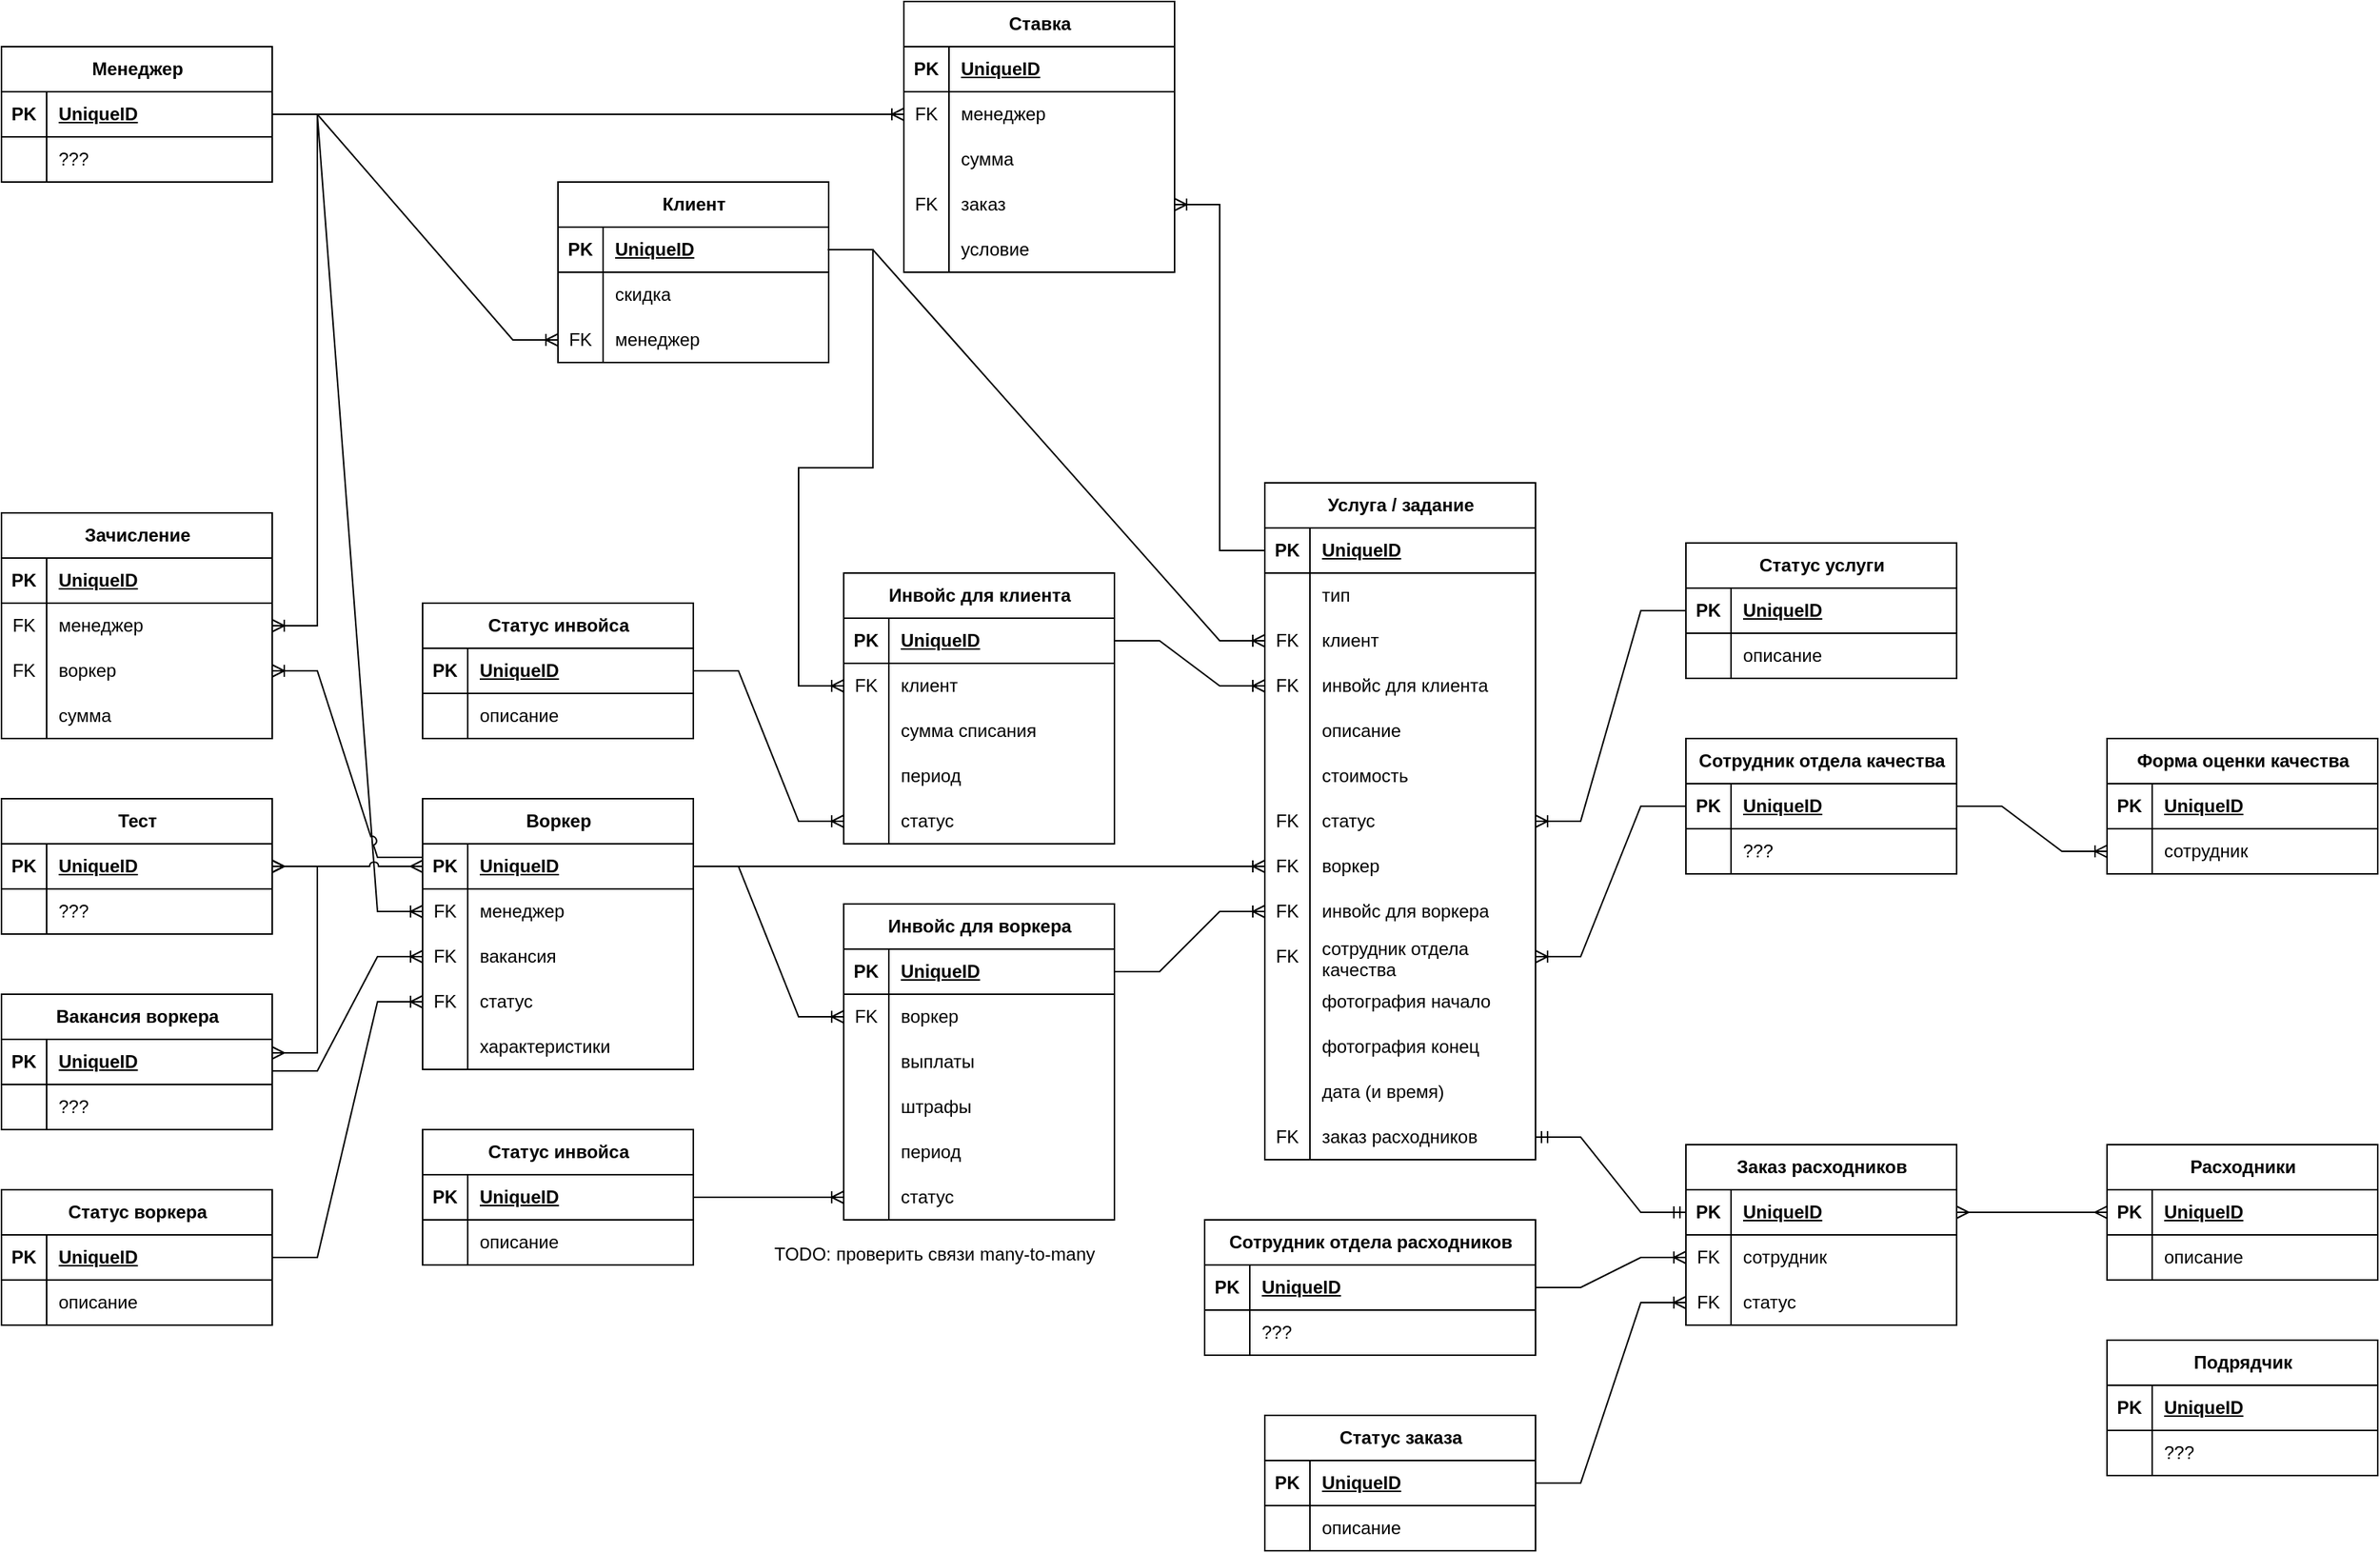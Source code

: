 <mxfile version="25.0.2">
  <diagram name="Page-1" id="5UlM4N0McoCVXhyBVIiL">
    <mxGraphModel dx="2261" dy="2013" grid="1" gridSize="10" guides="1" tooltips="1" connect="1" arrows="1" fold="1" page="1" pageScale="1" pageWidth="827" pageHeight="1169" math="0" shadow="0">
      <root>
        <mxCell id="0" />
        <mxCell id="1" parent="0" />
        <mxCell id="kCqrpwCIBg2yOm6c89Iq-1" value="Клиент" style="shape=table;startSize=30;container=1;collapsible=1;childLayout=tableLayout;fixedRows=1;rowLines=0;fontStyle=1;align=center;resizeLast=1;html=1;" parent="1" vertex="1">
          <mxGeometry x="-90" y="-80" width="180" height="120" as="geometry" />
        </mxCell>
        <mxCell id="kCqrpwCIBg2yOm6c89Iq-2" value="" style="shape=tableRow;horizontal=0;startSize=0;swimlaneHead=0;swimlaneBody=0;fillColor=none;collapsible=0;dropTarget=0;points=[[0,0.5,0,0,0],[0.98,0.5,0,3,0]];portConstraint=eastwest;top=0;left=0;right=0;bottom=1;" parent="kCqrpwCIBg2yOm6c89Iq-1" vertex="1">
          <mxGeometry y="30" width="180" height="30" as="geometry" />
        </mxCell>
        <mxCell id="kCqrpwCIBg2yOm6c89Iq-3" value="PK" style="shape=partialRectangle;connectable=0;fillColor=none;top=0;left=0;bottom=0;right=0;fontStyle=1;overflow=hidden;whiteSpace=wrap;html=1;" parent="kCqrpwCIBg2yOm6c89Iq-2" vertex="1">
          <mxGeometry width="30" height="30" as="geometry">
            <mxRectangle width="30" height="30" as="alternateBounds" />
          </mxGeometry>
        </mxCell>
        <mxCell id="kCqrpwCIBg2yOm6c89Iq-4" value="UniqueID" style="shape=partialRectangle;connectable=0;fillColor=none;top=0;left=0;bottom=0;right=0;align=left;spacingLeft=6;fontStyle=5;overflow=hidden;whiteSpace=wrap;html=1;" parent="kCqrpwCIBg2yOm6c89Iq-2" vertex="1">
          <mxGeometry x="30" width="150" height="30" as="geometry">
            <mxRectangle width="150" height="30" as="alternateBounds" />
          </mxGeometry>
        </mxCell>
        <mxCell id="kCqrpwCIBg2yOm6c89Iq-8" value="" style="shape=tableRow;horizontal=0;startSize=0;swimlaneHead=0;swimlaneBody=0;fillColor=none;collapsible=0;dropTarget=0;points=[[0,0.5],[1,0.5]];portConstraint=eastwest;top=0;left=0;right=0;bottom=0;" parent="kCqrpwCIBg2yOm6c89Iq-1" vertex="1">
          <mxGeometry y="60" width="180" height="30" as="geometry" />
        </mxCell>
        <mxCell id="kCqrpwCIBg2yOm6c89Iq-9" value="" style="shape=partialRectangle;connectable=0;fillColor=none;top=0;left=0;bottom=0;right=0;editable=1;overflow=hidden;whiteSpace=wrap;html=1;" parent="kCqrpwCIBg2yOm6c89Iq-8" vertex="1">
          <mxGeometry width="30" height="30" as="geometry">
            <mxRectangle width="30" height="30" as="alternateBounds" />
          </mxGeometry>
        </mxCell>
        <mxCell id="kCqrpwCIBg2yOm6c89Iq-10" value="скидка" style="shape=partialRectangle;connectable=0;fillColor=none;top=0;left=0;bottom=0;right=0;align=left;spacingLeft=6;overflow=hidden;whiteSpace=wrap;html=1;" parent="kCqrpwCIBg2yOm6c89Iq-8" vertex="1">
          <mxGeometry x="30" width="150" height="30" as="geometry">
            <mxRectangle width="150" height="30" as="alternateBounds" />
          </mxGeometry>
        </mxCell>
        <mxCell id="kCqrpwCIBg2yOm6c89Iq-286" style="shape=tableRow;horizontal=0;startSize=0;swimlaneHead=0;swimlaneBody=0;fillColor=none;collapsible=0;dropTarget=0;points=[[0,0.5],[1,0.5]];portConstraint=eastwest;top=0;left=0;right=0;bottom=0;" parent="kCqrpwCIBg2yOm6c89Iq-1" vertex="1">
          <mxGeometry y="90" width="180" height="30" as="geometry" />
        </mxCell>
        <mxCell id="kCqrpwCIBg2yOm6c89Iq-287" value="FK" style="shape=partialRectangle;connectable=0;fillColor=none;top=0;left=0;bottom=0;right=0;editable=1;overflow=hidden;whiteSpace=wrap;html=1;" parent="kCqrpwCIBg2yOm6c89Iq-286" vertex="1">
          <mxGeometry width="30" height="30" as="geometry">
            <mxRectangle width="30" height="30" as="alternateBounds" />
          </mxGeometry>
        </mxCell>
        <mxCell id="kCqrpwCIBg2yOm6c89Iq-288" value="менеджер" style="shape=partialRectangle;connectable=0;fillColor=none;top=0;left=0;bottom=0;right=0;align=left;spacingLeft=6;overflow=hidden;whiteSpace=wrap;html=1;" parent="kCqrpwCIBg2yOm6c89Iq-286" vertex="1">
          <mxGeometry x="30" width="150" height="30" as="geometry">
            <mxRectangle width="150" height="30" as="alternateBounds" />
          </mxGeometry>
        </mxCell>
        <mxCell id="kCqrpwCIBg2yOm6c89Iq-32" value="Услуга / задание" style="shape=table;startSize=30;container=1;collapsible=1;childLayout=tableLayout;fixedRows=1;rowLines=0;fontStyle=1;align=center;resizeLast=1;html=1;" parent="1" vertex="1">
          <mxGeometry x="380" y="120" width="180" height="450" as="geometry" />
        </mxCell>
        <mxCell id="kCqrpwCIBg2yOm6c89Iq-33" value="" style="shape=tableRow;horizontal=0;startSize=0;swimlaneHead=0;swimlaneBody=0;fillColor=none;collapsible=0;dropTarget=0;points=[[0,0.5,0,0,0],[1,0.5,0,0,0]];portConstraint=eastwest;top=0;left=0;right=0;bottom=1;" parent="kCqrpwCIBg2yOm6c89Iq-32" vertex="1">
          <mxGeometry y="30" width="180" height="30" as="geometry" />
        </mxCell>
        <mxCell id="kCqrpwCIBg2yOm6c89Iq-34" value="PK" style="shape=partialRectangle;connectable=0;fillColor=none;top=0;left=0;bottom=0;right=0;fontStyle=1;overflow=hidden;whiteSpace=wrap;html=1;" parent="kCqrpwCIBg2yOm6c89Iq-33" vertex="1">
          <mxGeometry width="30" height="30" as="geometry">
            <mxRectangle width="30" height="30" as="alternateBounds" />
          </mxGeometry>
        </mxCell>
        <mxCell id="kCqrpwCIBg2yOm6c89Iq-35" value="UniqueID" style="shape=partialRectangle;connectable=0;fillColor=none;top=0;left=0;bottom=0;right=0;align=left;spacingLeft=6;fontStyle=5;overflow=hidden;whiteSpace=wrap;html=1;" parent="kCqrpwCIBg2yOm6c89Iq-33" vertex="1">
          <mxGeometry x="30" width="150" height="30" as="geometry">
            <mxRectangle width="150" height="30" as="alternateBounds" />
          </mxGeometry>
        </mxCell>
        <mxCell id="kCqrpwCIBg2yOm6c89Iq-36" value="" style="shape=tableRow;horizontal=0;startSize=0;swimlaneHead=0;swimlaneBody=0;fillColor=none;collapsible=0;dropTarget=0;points=[[0,0.5],[1,0.5]];portConstraint=eastwest;top=0;left=0;right=0;bottom=0;" parent="kCqrpwCIBg2yOm6c89Iq-32" vertex="1">
          <mxGeometry y="60" width="180" height="30" as="geometry" />
        </mxCell>
        <mxCell id="kCqrpwCIBg2yOm6c89Iq-37" value="" style="shape=partialRectangle;connectable=0;fillColor=none;top=0;left=0;bottom=0;right=0;editable=1;overflow=hidden;whiteSpace=wrap;html=1;" parent="kCqrpwCIBg2yOm6c89Iq-36" vertex="1">
          <mxGeometry width="30" height="30" as="geometry">
            <mxRectangle width="30" height="30" as="alternateBounds" />
          </mxGeometry>
        </mxCell>
        <mxCell id="kCqrpwCIBg2yOm6c89Iq-38" value="тип" style="shape=partialRectangle;connectable=0;fillColor=none;top=0;left=0;bottom=0;right=0;align=left;spacingLeft=6;overflow=hidden;whiteSpace=wrap;html=1;" parent="kCqrpwCIBg2yOm6c89Iq-36" vertex="1">
          <mxGeometry x="30" width="150" height="30" as="geometry">
            <mxRectangle width="150" height="30" as="alternateBounds" />
          </mxGeometry>
        </mxCell>
        <mxCell id="DZDROM20VnEaWWMBLSAn-102" style="shape=tableRow;horizontal=0;startSize=0;swimlaneHead=0;swimlaneBody=0;fillColor=none;collapsible=0;dropTarget=0;points=[[0,0.5],[1,0.5]];portConstraint=eastwest;top=0;left=0;right=0;bottom=0;" parent="kCqrpwCIBg2yOm6c89Iq-32" vertex="1">
          <mxGeometry y="90" width="180" height="30" as="geometry" />
        </mxCell>
        <mxCell id="DZDROM20VnEaWWMBLSAn-103" value="FK" style="shape=partialRectangle;connectable=0;fillColor=none;top=0;left=0;bottom=0;right=0;editable=1;overflow=hidden;whiteSpace=wrap;html=1;" parent="DZDROM20VnEaWWMBLSAn-102" vertex="1">
          <mxGeometry width="30" height="30" as="geometry">
            <mxRectangle width="30" height="30" as="alternateBounds" />
          </mxGeometry>
        </mxCell>
        <mxCell id="DZDROM20VnEaWWMBLSAn-104" value="клиент" style="shape=partialRectangle;connectable=0;fillColor=none;top=0;left=0;bottom=0;right=0;align=left;spacingLeft=6;overflow=hidden;whiteSpace=wrap;html=1;" parent="DZDROM20VnEaWWMBLSAn-102" vertex="1">
          <mxGeometry x="30" width="150" height="30" as="geometry">
            <mxRectangle width="150" height="30" as="alternateBounds" />
          </mxGeometry>
        </mxCell>
        <mxCell id="dd2s5LXit87G63YmBYP8-1" style="shape=tableRow;horizontal=0;startSize=0;swimlaneHead=0;swimlaneBody=0;fillColor=none;collapsible=0;dropTarget=0;points=[[0,0.5],[1,0.5]];portConstraint=eastwest;top=0;left=0;right=0;bottom=0;" vertex="1" parent="kCqrpwCIBg2yOm6c89Iq-32">
          <mxGeometry y="120" width="180" height="30" as="geometry" />
        </mxCell>
        <mxCell id="dd2s5LXit87G63YmBYP8-2" value="FK" style="shape=partialRectangle;connectable=0;fillColor=none;top=0;left=0;bottom=0;right=0;editable=1;overflow=hidden;whiteSpace=wrap;html=1;" vertex="1" parent="dd2s5LXit87G63YmBYP8-1">
          <mxGeometry width="30" height="30" as="geometry">
            <mxRectangle width="30" height="30" as="alternateBounds" />
          </mxGeometry>
        </mxCell>
        <mxCell id="dd2s5LXit87G63YmBYP8-3" value="инвойс для клиента" style="shape=partialRectangle;connectable=0;fillColor=none;top=0;left=0;bottom=0;right=0;align=left;spacingLeft=6;overflow=hidden;whiteSpace=wrap;html=1;" vertex="1" parent="dd2s5LXit87G63YmBYP8-1">
          <mxGeometry x="30" width="150" height="30" as="geometry">
            <mxRectangle width="150" height="30" as="alternateBounds" />
          </mxGeometry>
        </mxCell>
        <mxCell id="kCqrpwCIBg2yOm6c89Iq-39" value="" style="shape=tableRow;horizontal=0;startSize=0;swimlaneHead=0;swimlaneBody=0;fillColor=none;collapsible=0;dropTarget=0;points=[[0,0.5],[1,0.5]];portConstraint=eastwest;top=0;left=0;right=0;bottom=0;" parent="kCqrpwCIBg2yOm6c89Iq-32" vertex="1">
          <mxGeometry y="150" width="180" height="30" as="geometry" />
        </mxCell>
        <mxCell id="kCqrpwCIBg2yOm6c89Iq-40" value="" style="shape=partialRectangle;connectable=0;fillColor=none;top=0;left=0;bottom=0;right=0;editable=1;overflow=hidden;whiteSpace=wrap;html=1;" parent="kCqrpwCIBg2yOm6c89Iq-39" vertex="1">
          <mxGeometry width="30" height="30" as="geometry">
            <mxRectangle width="30" height="30" as="alternateBounds" />
          </mxGeometry>
        </mxCell>
        <mxCell id="kCqrpwCIBg2yOm6c89Iq-41" value="описание" style="shape=partialRectangle;connectable=0;fillColor=none;top=0;left=0;bottom=0;right=0;align=left;spacingLeft=6;overflow=hidden;whiteSpace=wrap;html=1;" parent="kCqrpwCIBg2yOm6c89Iq-39" vertex="1">
          <mxGeometry x="30" width="150" height="30" as="geometry">
            <mxRectangle width="150" height="30" as="alternateBounds" />
          </mxGeometry>
        </mxCell>
        <mxCell id="kCqrpwCIBg2yOm6c89Iq-48" style="shape=tableRow;horizontal=0;startSize=0;swimlaneHead=0;swimlaneBody=0;fillColor=none;collapsible=0;dropTarget=0;points=[[0,0.5],[1,0.5]];portConstraint=eastwest;top=0;left=0;right=0;bottom=0;" parent="kCqrpwCIBg2yOm6c89Iq-32" vertex="1">
          <mxGeometry y="180" width="180" height="30" as="geometry" />
        </mxCell>
        <mxCell id="kCqrpwCIBg2yOm6c89Iq-49" style="shape=partialRectangle;connectable=0;fillColor=none;top=0;left=0;bottom=0;right=0;editable=1;overflow=hidden;whiteSpace=wrap;html=1;" parent="kCqrpwCIBg2yOm6c89Iq-48" vertex="1">
          <mxGeometry width="30" height="30" as="geometry">
            <mxRectangle width="30" height="30" as="alternateBounds" />
          </mxGeometry>
        </mxCell>
        <mxCell id="kCqrpwCIBg2yOm6c89Iq-50" value="стоимость" style="shape=partialRectangle;connectable=0;fillColor=none;top=0;left=0;bottom=0;right=0;align=left;spacingLeft=6;overflow=hidden;whiteSpace=wrap;html=1;" parent="kCqrpwCIBg2yOm6c89Iq-48" vertex="1">
          <mxGeometry x="30" width="150" height="30" as="geometry">
            <mxRectangle width="150" height="30" as="alternateBounds" />
          </mxGeometry>
        </mxCell>
        <mxCell id="kCqrpwCIBg2yOm6c89Iq-45" style="shape=tableRow;horizontal=0;startSize=0;swimlaneHead=0;swimlaneBody=0;fillColor=none;collapsible=0;dropTarget=0;points=[[0,0.5],[1,0.5]];portConstraint=eastwest;top=0;left=0;right=0;bottom=0;" parent="kCqrpwCIBg2yOm6c89Iq-32" vertex="1">
          <mxGeometry y="210" width="180" height="30" as="geometry" />
        </mxCell>
        <mxCell id="kCqrpwCIBg2yOm6c89Iq-46" value="FK" style="shape=partialRectangle;connectable=0;fillColor=none;top=0;left=0;bottom=0;right=0;editable=1;overflow=hidden;whiteSpace=wrap;html=1;" parent="kCqrpwCIBg2yOm6c89Iq-45" vertex="1">
          <mxGeometry width="30" height="30" as="geometry">
            <mxRectangle width="30" height="30" as="alternateBounds" />
          </mxGeometry>
        </mxCell>
        <mxCell id="kCqrpwCIBg2yOm6c89Iq-47" value="статус" style="shape=partialRectangle;connectable=0;fillColor=none;top=0;left=0;bottom=0;right=0;align=left;spacingLeft=6;overflow=hidden;whiteSpace=wrap;html=1;" parent="kCqrpwCIBg2yOm6c89Iq-45" vertex="1">
          <mxGeometry x="30" width="150" height="30" as="geometry">
            <mxRectangle width="150" height="30" as="alternateBounds" />
          </mxGeometry>
        </mxCell>
        <mxCell id="kCqrpwCIBg2yOm6c89Iq-106" style="shape=tableRow;horizontal=0;startSize=0;swimlaneHead=0;swimlaneBody=0;fillColor=none;collapsible=0;dropTarget=0;points=[[0,0.5],[1,0.5]];portConstraint=eastwest;top=0;left=0;right=0;bottom=0;" parent="kCqrpwCIBg2yOm6c89Iq-32" vertex="1">
          <mxGeometry y="240" width="180" height="30" as="geometry" />
        </mxCell>
        <mxCell id="kCqrpwCIBg2yOm6c89Iq-107" value="FK" style="shape=partialRectangle;connectable=0;fillColor=none;top=0;left=0;bottom=0;right=0;editable=1;overflow=hidden;whiteSpace=wrap;html=1;" parent="kCqrpwCIBg2yOm6c89Iq-106" vertex="1">
          <mxGeometry width="30" height="30" as="geometry">
            <mxRectangle width="30" height="30" as="alternateBounds" />
          </mxGeometry>
        </mxCell>
        <mxCell id="kCqrpwCIBg2yOm6c89Iq-108" value="воркер" style="shape=partialRectangle;connectable=0;fillColor=none;top=0;left=0;bottom=0;right=0;align=left;spacingLeft=6;overflow=hidden;whiteSpace=wrap;html=1;" parent="kCqrpwCIBg2yOm6c89Iq-106" vertex="1">
          <mxGeometry x="30" width="150" height="30" as="geometry">
            <mxRectangle width="150" height="30" as="alternateBounds" />
          </mxGeometry>
        </mxCell>
        <mxCell id="dd2s5LXit87G63YmBYP8-5" style="shape=tableRow;horizontal=0;startSize=0;swimlaneHead=0;swimlaneBody=0;fillColor=none;collapsible=0;dropTarget=0;points=[[0,0.5],[1,0.5]];portConstraint=eastwest;top=0;left=0;right=0;bottom=0;" vertex="1" parent="kCqrpwCIBg2yOm6c89Iq-32">
          <mxGeometry y="270" width="180" height="30" as="geometry" />
        </mxCell>
        <mxCell id="dd2s5LXit87G63YmBYP8-6" value="FK" style="shape=partialRectangle;connectable=0;fillColor=none;top=0;left=0;bottom=0;right=0;editable=1;overflow=hidden;whiteSpace=wrap;html=1;" vertex="1" parent="dd2s5LXit87G63YmBYP8-5">
          <mxGeometry width="30" height="30" as="geometry">
            <mxRectangle width="30" height="30" as="alternateBounds" />
          </mxGeometry>
        </mxCell>
        <mxCell id="dd2s5LXit87G63YmBYP8-7" value="инвойс для воркера" style="shape=partialRectangle;connectable=0;fillColor=none;top=0;left=0;bottom=0;right=0;align=left;spacingLeft=6;overflow=hidden;whiteSpace=wrap;html=1;" vertex="1" parent="dd2s5LXit87G63YmBYP8-5">
          <mxGeometry x="30" width="150" height="30" as="geometry">
            <mxRectangle width="150" height="30" as="alternateBounds" />
          </mxGeometry>
        </mxCell>
        <mxCell id="DZDROM20VnEaWWMBLSAn-27" style="shape=tableRow;horizontal=0;startSize=0;swimlaneHead=0;swimlaneBody=0;fillColor=none;collapsible=0;dropTarget=0;points=[[0,0.5],[1,0.5]];portConstraint=eastwest;top=0;left=0;right=0;bottom=0;" parent="kCqrpwCIBg2yOm6c89Iq-32" vertex="1">
          <mxGeometry y="300" width="180" height="30" as="geometry" />
        </mxCell>
        <mxCell id="DZDROM20VnEaWWMBLSAn-28" value="FK" style="shape=partialRectangle;connectable=0;fillColor=none;top=0;left=0;bottom=0;right=0;editable=1;overflow=hidden;whiteSpace=wrap;html=1;" parent="DZDROM20VnEaWWMBLSAn-27" vertex="1">
          <mxGeometry width="30" height="30" as="geometry">
            <mxRectangle width="30" height="30" as="alternateBounds" />
          </mxGeometry>
        </mxCell>
        <mxCell id="DZDROM20VnEaWWMBLSAn-29" value="сотрудник отдела качества" style="shape=partialRectangle;connectable=0;fillColor=none;top=0;left=0;bottom=0;right=0;align=left;spacingLeft=6;overflow=hidden;whiteSpace=wrap;html=1;" parent="DZDROM20VnEaWWMBLSAn-27" vertex="1">
          <mxGeometry x="30" width="150" height="30" as="geometry">
            <mxRectangle width="150" height="30" as="alternateBounds" />
          </mxGeometry>
        </mxCell>
        <mxCell id="kCqrpwCIBg2yOm6c89Iq-120" style="shape=tableRow;horizontal=0;startSize=0;swimlaneHead=0;swimlaneBody=0;fillColor=none;collapsible=0;dropTarget=0;points=[[0,0.5],[1,0.5]];portConstraint=eastwest;top=0;left=0;right=0;bottom=0;" parent="kCqrpwCIBg2yOm6c89Iq-32" vertex="1">
          <mxGeometry y="330" width="180" height="30" as="geometry" />
        </mxCell>
        <mxCell id="kCqrpwCIBg2yOm6c89Iq-121" style="shape=partialRectangle;connectable=0;fillColor=none;top=0;left=0;bottom=0;right=0;editable=1;overflow=hidden;whiteSpace=wrap;html=1;" parent="kCqrpwCIBg2yOm6c89Iq-120" vertex="1">
          <mxGeometry width="30" height="30" as="geometry">
            <mxRectangle width="30" height="30" as="alternateBounds" />
          </mxGeometry>
        </mxCell>
        <mxCell id="kCqrpwCIBg2yOm6c89Iq-122" value="фотография начало" style="shape=partialRectangle;connectable=0;fillColor=none;top=0;left=0;bottom=0;right=0;align=left;spacingLeft=6;overflow=hidden;whiteSpace=wrap;html=1;" parent="kCqrpwCIBg2yOm6c89Iq-120" vertex="1">
          <mxGeometry x="30" width="150" height="30" as="geometry">
            <mxRectangle width="150" height="30" as="alternateBounds" />
          </mxGeometry>
        </mxCell>
        <mxCell id="kCqrpwCIBg2yOm6c89Iq-123" style="shape=tableRow;horizontal=0;startSize=0;swimlaneHead=0;swimlaneBody=0;fillColor=none;collapsible=0;dropTarget=0;points=[[0,0.5],[1,0.5]];portConstraint=eastwest;top=0;left=0;right=0;bottom=0;" parent="kCqrpwCIBg2yOm6c89Iq-32" vertex="1">
          <mxGeometry y="360" width="180" height="30" as="geometry" />
        </mxCell>
        <mxCell id="kCqrpwCIBg2yOm6c89Iq-124" style="shape=partialRectangle;connectable=0;fillColor=none;top=0;left=0;bottom=0;right=0;editable=1;overflow=hidden;whiteSpace=wrap;html=1;" parent="kCqrpwCIBg2yOm6c89Iq-123" vertex="1">
          <mxGeometry width="30" height="30" as="geometry">
            <mxRectangle width="30" height="30" as="alternateBounds" />
          </mxGeometry>
        </mxCell>
        <mxCell id="kCqrpwCIBg2yOm6c89Iq-125" value="фотография конец" style="shape=partialRectangle;connectable=0;fillColor=none;top=0;left=0;bottom=0;right=0;align=left;spacingLeft=6;overflow=hidden;whiteSpace=wrap;html=1;" parent="kCqrpwCIBg2yOm6c89Iq-123" vertex="1">
          <mxGeometry x="30" width="150" height="30" as="geometry">
            <mxRectangle width="150" height="30" as="alternateBounds" />
          </mxGeometry>
        </mxCell>
        <mxCell id="kCqrpwCIBg2yOm6c89Iq-207" style="shape=tableRow;horizontal=0;startSize=0;swimlaneHead=0;swimlaneBody=0;fillColor=none;collapsible=0;dropTarget=0;points=[[0,0.5],[1,0.5]];portConstraint=eastwest;top=0;left=0;right=0;bottom=0;" parent="kCqrpwCIBg2yOm6c89Iq-32" vertex="1">
          <mxGeometry y="390" width="180" height="30" as="geometry" />
        </mxCell>
        <mxCell id="kCqrpwCIBg2yOm6c89Iq-208" style="shape=partialRectangle;connectable=0;fillColor=none;top=0;left=0;bottom=0;right=0;editable=1;overflow=hidden;whiteSpace=wrap;html=1;" parent="kCqrpwCIBg2yOm6c89Iq-207" vertex="1">
          <mxGeometry width="30" height="30" as="geometry">
            <mxRectangle width="30" height="30" as="alternateBounds" />
          </mxGeometry>
        </mxCell>
        <mxCell id="kCqrpwCIBg2yOm6c89Iq-209" value="дата (и время)" style="shape=partialRectangle;connectable=0;fillColor=none;top=0;left=0;bottom=0;right=0;align=left;spacingLeft=6;overflow=hidden;whiteSpace=wrap;html=1;" parent="kCqrpwCIBg2yOm6c89Iq-207" vertex="1">
          <mxGeometry x="30" width="150" height="30" as="geometry">
            <mxRectangle width="150" height="30" as="alternateBounds" />
          </mxGeometry>
        </mxCell>
        <mxCell id="kCqrpwCIBg2yOm6c89Iq-271" style="shape=tableRow;horizontal=0;startSize=0;swimlaneHead=0;swimlaneBody=0;fillColor=none;collapsible=0;dropTarget=0;points=[[0,0.5],[1,0.5]];portConstraint=eastwest;top=0;left=0;right=0;bottom=0;" parent="kCqrpwCIBg2yOm6c89Iq-32" vertex="1">
          <mxGeometry y="420" width="180" height="30" as="geometry" />
        </mxCell>
        <mxCell id="kCqrpwCIBg2yOm6c89Iq-272" value="FK" style="shape=partialRectangle;connectable=0;fillColor=none;top=0;left=0;bottom=0;right=0;editable=1;overflow=hidden;whiteSpace=wrap;html=1;" parent="kCqrpwCIBg2yOm6c89Iq-271" vertex="1">
          <mxGeometry width="30" height="30" as="geometry">
            <mxRectangle width="30" height="30" as="alternateBounds" />
          </mxGeometry>
        </mxCell>
        <mxCell id="kCqrpwCIBg2yOm6c89Iq-273" value="заказ расходников" style="shape=partialRectangle;connectable=0;fillColor=none;top=0;left=0;bottom=0;right=0;align=left;spacingLeft=6;overflow=hidden;whiteSpace=wrap;html=1;" parent="kCqrpwCIBg2yOm6c89Iq-271" vertex="1">
          <mxGeometry x="30" width="150" height="30" as="geometry">
            <mxRectangle width="150" height="30" as="alternateBounds" />
          </mxGeometry>
        </mxCell>
        <mxCell id="kCqrpwCIBg2yOm6c89Iq-51" value="Статус услуги" style="shape=table;startSize=30;container=1;collapsible=1;childLayout=tableLayout;fixedRows=1;rowLines=0;fontStyle=1;align=center;resizeLast=1;html=1;" parent="1" vertex="1">
          <mxGeometry x="660" y="160" width="180" height="90" as="geometry" />
        </mxCell>
        <mxCell id="kCqrpwCIBg2yOm6c89Iq-52" value="" style="shape=tableRow;horizontal=0;startSize=0;swimlaneHead=0;swimlaneBody=0;fillColor=none;collapsible=0;dropTarget=0;points=[[0,0.5],[1,0.5]];portConstraint=eastwest;top=0;left=0;right=0;bottom=1;" parent="kCqrpwCIBg2yOm6c89Iq-51" vertex="1">
          <mxGeometry y="30" width="180" height="30" as="geometry" />
        </mxCell>
        <mxCell id="kCqrpwCIBg2yOm6c89Iq-53" value="PK" style="shape=partialRectangle;connectable=0;fillColor=none;top=0;left=0;bottom=0;right=0;fontStyle=1;overflow=hidden;whiteSpace=wrap;html=1;" parent="kCqrpwCIBg2yOm6c89Iq-52" vertex="1">
          <mxGeometry width="30" height="30" as="geometry">
            <mxRectangle width="30" height="30" as="alternateBounds" />
          </mxGeometry>
        </mxCell>
        <mxCell id="kCqrpwCIBg2yOm6c89Iq-54" value="UniqueID" style="shape=partialRectangle;connectable=0;fillColor=none;top=0;left=0;bottom=0;right=0;align=left;spacingLeft=6;fontStyle=5;overflow=hidden;whiteSpace=wrap;html=1;" parent="kCqrpwCIBg2yOm6c89Iq-52" vertex="1">
          <mxGeometry x="30" width="150" height="30" as="geometry">
            <mxRectangle width="150" height="30" as="alternateBounds" />
          </mxGeometry>
        </mxCell>
        <mxCell id="kCqrpwCIBg2yOm6c89Iq-55" value="" style="shape=tableRow;horizontal=0;startSize=0;swimlaneHead=0;swimlaneBody=0;fillColor=none;collapsible=0;dropTarget=0;points=[[0,0.5],[1,0.5]];portConstraint=eastwest;top=0;left=0;right=0;bottom=0;" parent="kCqrpwCIBg2yOm6c89Iq-51" vertex="1">
          <mxGeometry y="60" width="180" height="30" as="geometry" />
        </mxCell>
        <mxCell id="kCqrpwCIBg2yOm6c89Iq-56" value="" style="shape=partialRectangle;connectable=0;fillColor=none;top=0;left=0;bottom=0;right=0;editable=1;overflow=hidden;whiteSpace=wrap;html=1;" parent="kCqrpwCIBg2yOm6c89Iq-55" vertex="1">
          <mxGeometry width="30" height="30" as="geometry">
            <mxRectangle width="30" height="30" as="alternateBounds" />
          </mxGeometry>
        </mxCell>
        <mxCell id="kCqrpwCIBg2yOm6c89Iq-57" value="описание" style="shape=partialRectangle;connectable=0;fillColor=none;top=0;left=0;bottom=0;right=0;align=left;spacingLeft=6;overflow=hidden;whiteSpace=wrap;html=1;" parent="kCqrpwCIBg2yOm6c89Iq-55" vertex="1">
          <mxGeometry x="30" width="150" height="30" as="geometry">
            <mxRectangle width="150" height="30" as="alternateBounds" />
          </mxGeometry>
        </mxCell>
        <mxCell id="kCqrpwCIBg2yOm6c89Iq-64" value="" style="edgeStyle=entityRelationEdgeStyle;fontSize=12;html=1;endArrow=ERoneToMany;rounded=0;entryX=1;entryY=0.5;entryDx=0;entryDy=0;jumpStyle=arc;exitX=0;exitY=0.5;exitDx=0;exitDy=0;" parent="1" source="kCqrpwCIBg2yOm6c89Iq-52" target="kCqrpwCIBg2yOm6c89Iq-45" edge="1">
          <mxGeometry width="100" height="100" relative="1" as="geometry">
            <mxPoint x="610" y="120" as="sourcePoint" />
            <mxPoint x="820" y="380" as="targetPoint" />
          </mxGeometry>
        </mxCell>
        <mxCell id="kCqrpwCIBg2yOm6c89Iq-65" value="Менеджер" style="shape=table;startSize=30;container=1;collapsible=1;childLayout=tableLayout;fixedRows=1;rowLines=0;fontStyle=1;align=center;resizeLast=1;html=1;" parent="1" vertex="1">
          <mxGeometry x="-460" y="-170" width="180" height="90" as="geometry" />
        </mxCell>
        <mxCell id="kCqrpwCIBg2yOm6c89Iq-66" value="" style="shape=tableRow;horizontal=0;startSize=0;swimlaneHead=0;swimlaneBody=0;fillColor=none;collapsible=0;dropTarget=0;points=[[0,0.5],[1,0.5]];portConstraint=eastwest;top=0;left=0;right=0;bottom=1;" parent="kCqrpwCIBg2yOm6c89Iq-65" vertex="1">
          <mxGeometry y="30" width="180" height="30" as="geometry" />
        </mxCell>
        <mxCell id="kCqrpwCIBg2yOm6c89Iq-67" value="PK" style="shape=partialRectangle;connectable=0;fillColor=none;top=0;left=0;bottom=0;right=0;fontStyle=1;overflow=hidden;whiteSpace=wrap;html=1;" parent="kCqrpwCIBg2yOm6c89Iq-66" vertex="1">
          <mxGeometry width="30" height="30" as="geometry">
            <mxRectangle width="30" height="30" as="alternateBounds" />
          </mxGeometry>
        </mxCell>
        <mxCell id="kCqrpwCIBg2yOm6c89Iq-68" value="UniqueID" style="shape=partialRectangle;connectable=0;fillColor=none;top=0;left=0;bottom=0;right=0;align=left;spacingLeft=6;fontStyle=5;overflow=hidden;whiteSpace=wrap;html=1;" parent="kCqrpwCIBg2yOm6c89Iq-66" vertex="1">
          <mxGeometry x="30" width="150" height="30" as="geometry">
            <mxRectangle width="150" height="30" as="alternateBounds" />
          </mxGeometry>
        </mxCell>
        <mxCell id="kCqrpwCIBg2yOm6c89Iq-72" value="" style="shape=tableRow;horizontal=0;startSize=0;swimlaneHead=0;swimlaneBody=0;fillColor=none;collapsible=0;dropTarget=0;points=[[0,0.5],[1,0.5]];portConstraint=eastwest;top=0;left=0;right=0;bottom=0;" parent="kCqrpwCIBg2yOm6c89Iq-65" vertex="1">
          <mxGeometry y="60" width="180" height="30" as="geometry" />
        </mxCell>
        <mxCell id="kCqrpwCIBg2yOm6c89Iq-73" value="" style="shape=partialRectangle;connectable=0;fillColor=none;top=0;left=0;bottom=0;right=0;editable=1;overflow=hidden;whiteSpace=wrap;html=1;" parent="kCqrpwCIBg2yOm6c89Iq-72" vertex="1">
          <mxGeometry width="30" height="30" as="geometry">
            <mxRectangle width="30" height="30" as="alternateBounds" />
          </mxGeometry>
        </mxCell>
        <mxCell id="kCqrpwCIBg2yOm6c89Iq-74" value="???" style="shape=partialRectangle;connectable=0;fillColor=none;top=0;left=0;bottom=0;right=0;align=left;spacingLeft=6;overflow=hidden;whiteSpace=wrap;html=1;" parent="kCqrpwCIBg2yOm6c89Iq-72" vertex="1">
          <mxGeometry x="30" width="150" height="30" as="geometry">
            <mxRectangle width="150" height="30" as="alternateBounds" />
          </mxGeometry>
        </mxCell>
        <mxCell id="kCqrpwCIBg2yOm6c89Iq-93" value="Воркер" style="shape=table;startSize=30;container=1;collapsible=1;childLayout=tableLayout;fixedRows=1;rowLines=0;fontStyle=1;align=center;resizeLast=1;html=1;" parent="1" vertex="1">
          <mxGeometry x="-180" y="330" width="180" height="180" as="geometry">
            <mxRectangle x="100" y="320" width="80" height="30" as="alternateBounds" />
          </mxGeometry>
        </mxCell>
        <mxCell id="kCqrpwCIBg2yOm6c89Iq-94" value="" style="shape=tableRow;horizontal=0;startSize=0;swimlaneHead=0;swimlaneBody=0;fillColor=none;collapsible=0;dropTarget=0;points=[[0,0.3,0,0,0],[0,0.7,0,0,0],[1,0.5,0,0,0]];portConstraint=eastwest;top=0;left=0;right=0;bottom=1;" parent="kCqrpwCIBg2yOm6c89Iq-93" vertex="1">
          <mxGeometry y="30" width="180" height="30" as="geometry" />
        </mxCell>
        <mxCell id="kCqrpwCIBg2yOm6c89Iq-95" value="PK" style="shape=partialRectangle;connectable=0;fillColor=none;top=0;left=0;bottom=0;right=0;fontStyle=1;overflow=hidden;whiteSpace=wrap;html=1;" parent="kCqrpwCIBg2yOm6c89Iq-94" vertex="1">
          <mxGeometry width="30" height="30" as="geometry">
            <mxRectangle width="30" height="30" as="alternateBounds" />
          </mxGeometry>
        </mxCell>
        <mxCell id="kCqrpwCIBg2yOm6c89Iq-96" value="UniqueID" style="shape=partialRectangle;connectable=0;fillColor=none;top=0;left=0;bottom=0;right=0;align=left;spacingLeft=6;fontStyle=5;overflow=hidden;whiteSpace=wrap;html=1;" parent="kCqrpwCIBg2yOm6c89Iq-94" vertex="1">
          <mxGeometry x="30" width="150" height="30" as="geometry">
            <mxRectangle width="150" height="30" as="alternateBounds" />
          </mxGeometry>
        </mxCell>
        <mxCell id="kCqrpwCIBg2yOm6c89Iq-277" style="shape=tableRow;horizontal=0;startSize=0;swimlaneHead=0;swimlaneBody=0;fillColor=none;collapsible=0;dropTarget=0;points=[[0,0.5],[1,0.5]];portConstraint=eastwest;top=0;left=0;right=0;bottom=0;" parent="kCqrpwCIBg2yOm6c89Iq-93" vertex="1">
          <mxGeometry y="60" width="180" height="30" as="geometry" />
        </mxCell>
        <mxCell id="kCqrpwCIBg2yOm6c89Iq-278" value="FK" style="shape=partialRectangle;connectable=0;fillColor=none;top=0;left=0;bottom=0;right=0;editable=1;overflow=hidden;whiteSpace=wrap;html=1;" parent="kCqrpwCIBg2yOm6c89Iq-277" vertex="1">
          <mxGeometry width="30" height="30" as="geometry">
            <mxRectangle width="30" height="30" as="alternateBounds" />
          </mxGeometry>
        </mxCell>
        <mxCell id="kCqrpwCIBg2yOm6c89Iq-279" value="менеджер" style="shape=partialRectangle;connectable=0;fillColor=none;top=0;left=0;bottom=0;right=0;align=left;spacingLeft=6;overflow=hidden;whiteSpace=wrap;html=1;" parent="kCqrpwCIBg2yOm6c89Iq-277" vertex="1">
          <mxGeometry x="30" width="150" height="30" as="geometry">
            <mxRectangle width="150" height="30" as="alternateBounds" />
          </mxGeometry>
        </mxCell>
        <mxCell id="kCqrpwCIBg2yOm6c89Iq-97" value="" style="shape=tableRow;horizontal=0;startSize=0;swimlaneHead=0;swimlaneBody=0;fillColor=none;collapsible=0;dropTarget=0;points=[[0,0.5],[1,0.5]];portConstraint=eastwest;top=0;left=0;right=0;bottom=0;" parent="kCqrpwCIBg2yOm6c89Iq-93" vertex="1">
          <mxGeometry y="90" width="180" height="30" as="geometry" />
        </mxCell>
        <mxCell id="kCqrpwCIBg2yOm6c89Iq-98" value="FK" style="shape=partialRectangle;connectable=0;fillColor=none;top=0;left=0;bottom=0;right=0;editable=1;overflow=hidden;whiteSpace=wrap;html=1;" parent="kCqrpwCIBg2yOm6c89Iq-97" vertex="1">
          <mxGeometry width="30" height="30" as="geometry">
            <mxRectangle width="30" height="30" as="alternateBounds" />
          </mxGeometry>
        </mxCell>
        <mxCell id="kCqrpwCIBg2yOm6c89Iq-99" value="вакансия" style="shape=partialRectangle;connectable=0;fillColor=none;top=0;left=0;bottom=0;right=0;align=left;spacingLeft=6;overflow=hidden;whiteSpace=wrap;html=1;" parent="kCqrpwCIBg2yOm6c89Iq-97" vertex="1">
          <mxGeometry x="30" width="150" height="30" as="geometry">
            <mxRectangle width="150" height="30" as="alternateBounds" />
          </mxGeometry>
        </mxCell>
        <mxCell id="kCqrpwCIBg2yOm6c89Iq-188" style="shape=tableRow;horizontal=0;startSize=0;swimlaneHead=0;swimlaneBody=0;fillColor=none;collapsible=0;dropTarget=0;points=[[0,0.5],[1,0.5]];portConstraint=eastwest;top=0;left=0;right=0;bottom=0;" parent="kCqrpwCIBg2yOm6c89Iq-93" vertex="1">
          <mxGeometry y="120" width="180" height="30" as="geometry" />
        </mxCell>
        <mxCell id="kCqrpwCIBg2yOm6c89Iq-189" value="FK" style="shape=partialRectangle;connectable=0;fillColor=none;top=0;left=0;bottom=0;right=0;editable=1;overflow=hidden;whiteSpace=wrap;html=1;" parent="kCqrpwCIBg2yOm6c89Iq-188" vertex="1">
          <mxGeometry width="30" height="30" as="geometry">
            <mxRectangle width="30" height="30" as="alternateBounds" />
          </mxGeometry>
        </mxCell>
        <mxCell id="kCqrpwCIBg2yOm6c89Iq-190" value="статус" style="shape=partialRectangle;connectable=0;fillColor=none;top=0;left=0;bottom=0;right=0;align=left;spacingLeft=6;overflow=hidden;whiteSpace=wrap;html=1;" parent="kCqrpwCIBg2yOm6c89Iq-188" vertex="1">
          <mxGeometry x="30" width="150" height="30" as="geometry">
            <mxRectangle width="150" height="30" as="alternateBounds" />
          </mxGeometry>
        </mxCell>
        <mxCell id="kCqrpwCIBg2yOm6c89Iq-185" style="shape=tableRow;horizontal=0;startSize=0;swimlaneHead=0;swimlaneBody=0;fillColor=none;collapsible=0;dropTarget=0;points=[[0,0.5],[1,0.5]];portConstraint=eastwest;top=0;left=0;right=0;bottom=0;" parent="kCqrpwCIBg2yOm6c89Iq-93" vertex="1">
          <mxGeometry y="150" width="180" height="30" as="geometry" />
        </mxCell>
        <mxCell id="kCqrpwCIBg2yOm6c89Iq-186" style="shape=partialRectangle;connectable=0;fillColor=none;top=0;left=0;bottom=0;right=0;editable=1;overflow=hidden;whiteSpace=wrap;html=1;" parent="kCqrpwCIBg2yOm6c89Iq-185" vertex="1">
          <mxGeometry width="30" height="30" as="geometry">
            <mxRectangle width="30" height="30" as="alternateBounds" />
          </mxGeometry>
        </mxCell>
        <mxCell id="kCqrpwCIBg2yOm6c89Iq-187" value="характеристики" style="shape=partialRectangle;connectable=0;fillColor=none;top=0;left=0;bottom=0;right=0;align=left;spacingLeft=6;overflow=hidden;whiteSpace=wrap;html=1;" parent="kCqrpwCIBg2yOm6c89Iq-185" vertex="1">
          <mxGeometry x="30" width="150" height="30" as="geometry">
            <mxRectangle width="150" height="30" as="alternateBounds" />
          </mxGeometry>
        </mxCell>
        <mxCell id="kCqrpwCIBg2yOm6c89Iq-112" value="" style="edgeStyle=entityRelationEdgeStyle;fontSize=12;html=1;endArrow=ERoneToMany;rounded=0;entryX=0;entryY=0.5;entryDx=0;entryDy=0;jumpStyle=arc;exitX=0.98;exitY=0.5;exitDx=3;exitDy=0;exitPerimeter=0;" parent="1" source="kCqrpwCIBg2yOm6c89Iq-2" target="DZDROM20VnEaWWMBLSAn-102" edge="1">
          <mxGeometry width="100" height="100" relative="1" as="geometry">
            <mxPoint x="10" y="-50" as="sourcePoint" />
            <mxPoint x="540" y="300" as="targetPoint" />
          </mxGeometry>
        </mxCell>
        <mxCell id="kCqrpwCIBg2yOm6c89Iq-113" value="" style="edgeStyle=entityRelationEdgeStyle;fontSize=12;html=1;endArrow=ERoneToMany;rounded=0;entryX=0;entryY=0.5;entryDx=0;entryDy=0;jumpStyle=arc;exitX=1;exitY=0.5;exitDx=0;exitDy=0;exitPerimeter=0;" parent="1" source="kCqrpwCIBg2yOm6c89Iq-94" target="kCqrpwCIBg2yOm6c89Iq-106" edge="1">
          <mxGeometry width="100" height="100" relative="1" as="geometry">
            <mxPoint x="10" y="390" as="sourcePoint" />
            <mxPoint x="280" y="300" as="targetPoint" />
          </mxGeometry>
        </mxCell>
        <mxCell id="kCqrpwCIBg2yOm6c89Iq-127" value="Вакансия воркера" style="shape=table;startSize=30;container=1;collapsible=1;childLayout=tableLayout;fixedRows=1;rowLines=0;fontStyle=1;align=center;resizeLast=1;html=1;" parent="1" vertex="1">
          <mxGeometry x="-460" y="460" width="180" height="90" as="geometry">
            <mxRectangle x="-180" y="350" width="140" height="30" as="alternateBounds" />
          </mxGeometry>
        </mxCell>
        <mxCell id="kCqrpwCIBg2yOm6c89Iq-128" value="" style="shape=tableRow;horizontal=0;startSize=0;swimlaneHead=0;swimlaneBody=0;fillColor=none;collapsible=0;dropTarget=0;points=[[0,0.5,0,0,0],[1,0.3,0,0,0],[1,0.7,0,0,0]];portConstraint=eastwest;top=0;left=0;right=0;bottom=1;" parent="kCqrpwCIBg2yOm6c89Iq-127" vertex="1">
          <mxGeometry y="30" width="180" height="30" as="geometry" />
        </mxCell>
        <mxCell id="kCqrpwCIBg2yOm6c89Iq-129" value="PK" style="shape=partialRectangle;connectable=0;fillColor=none;top=0;left=0;bottom=0;right=0;fontStyle=1;overflow=hidden;whiteSpace=wrap;html=1;" parent="kCqrpwCIBg2yOm6c89Iq-128" vertex="1">
          <mxGeometry width="30" height="30" as="geometry">
            <mxRectangle width="30" height="30" as="alternateBounds" />
          </mxGeometry>
        </mxCell>
        <mxCell id="kCqrpwCIBg2yOm6c89Iq-130" value="UniqueID" style="shape=partialRectangle;connectable=0;fillColor=none;top=0;left=0;bottom=0;right=0;align=left;spacingLeft=6;fontStyle=5;overflow=hidden;whiteSpace=wrap;html=1;" parent="kCqrpwCIBg2yOm6c89Iq-128" vertex="1">
          <mxGeometry x="30" width="150" height="30" as="geometry">
            <mxRectangle width="150" height="30" as="alternateBounds" />
          </mxGeometry>
        </mxCell>
        <mxCell id="kCqrpwCIBg2yOm6c89Iq-131" value="" style="shape=tableRow;horizontal=0;startSize=0;swimlaneHead=0;swimlaneBody=0;fillColor=none;collapsible=0;dropTarget=0;points=[[0,0.5],[1,0.5]];portConstraint=eastwest;top=0;left=0;right=0;bottom=0;" parent="kCqrpwCIBg2yOm6c89Iq-127" vertex="1">
          <mxGeometry y="60" width="180" height="30" as="geometry" />
        </mxCell>
        <mxCell id="kCqrpwCIBg2yOm6c89Iq-132" value="" style="shape=partialRectangle;connectable=0;fillColor=none;top=0;left=0;bottom=0;right=0;editable=1;overflow=hidden;whiteSpace=wrap;html=1;" parent="kCqrpwCIBg2yOm6c89Iq-131" vertex="1">
          <mxGeometry width="30" height="30" as="geometry">
            <mxRectangle width="30" height="30" as="alternateBounds" />
          </mxGeometry>
        </mxCell>
        <mxCell id="kCqrpwCIBg2yOm6c89Iq-133" value="???" style="shape=partialRectangle;connectable=0;fillColor=none;top=0;left=0;bottom=0;right=0;align=left;spacingLeft=6;overflow=hidden;whiteSpace=wrap;html=1;" parent="kCqrpwCIBg2yOm6c89Iq-131" vertex="1">
          <mxGeometry x="30" width="150" height="30" as="geometry">
            <mxRectangle width="150" height="30" as="alternateBounds" />
          </mxGeometry>
        </mxCell>
        <mxCell id="kCqrpwCIBg2yOm6c89Iq-163" value="Тест" style="shape=table;startSize=30;container=1;collapsible=1;childLayout=tableLayout;fixedRows=1;rowLines=0;fontStyle=1;align=center;resizeLast=1;html=1;" parent="1" vertex="1">
          <mxGeometry x="-460" y="330" width="180" height="90" as="geometry" />
        </mxCell>
        <mxCell id="kCqrpwCIBg2yOm6c89Iq-164" value="" style="shape=tableRow;horizontal=0;startSize=0;swimlaneHead=0;swimlaneBody=0;fillColor=none;collapsible=0;dropTarget=0;points=[[0,0.5],[1,0.5]];portConstraint=eastwest;top=0;left=0;right=0;bottom=1;" parent="kCqrpwCIBg2yOm6c89Iq-163" vertex="1">
          <mxGeometry y="30" width="180" height="30" as="geometry" />
        </mxCell>
        <mxCell id="kCqrpwCIBg2yOm6c89Iq-165" value="PK" style="shape=partialRectangle;connectable=0;fillColor=none;top=0;left=0;bottom=0;right=0;fontStyle=1;overflow=hidden;whiteSpace=wrap;html=1;" parent="kCqrpwCIBg2yOm6c89Iq-164" vertex="1">
          <mxGeometry width="30" height="30" as="geometry">
            <mxRectangle width="30" height="30" as="alternateBounds" />
          </mxGeometry>
        </mxCell>
        <mxCell id="kCqrpwCIBg2yOm6c89Iq-166" value="UniqueID" style="shape=partialRectangle;connectable=0;fillColor=none;top=0;left=0;bottom=0;right=0;align=left;spacingLeft=6;fontStyle=5;overflow=hidden;whiteSpace=wrap;html=1;" parent="kCqrpwCIBg2yOm6c89Iq-164" vertex="1">
          <mxGeometry x="30" width="150" height="30" as="geometry">
            <mxRectangle width="150" height="30" as="alternateBounds" />
          </mxGeometry>
        </mxCell>
        <mxCell id="kCqrpwCIBg2yOm6c89Iq-167" value="" style="shape=tableRow;horizontal=0;startSize=0;swimlaneHead=0;swimlaneBody=0;fillColor=none;collapsible=0;dropTarget=0;points=[[0,0.5],[1,0.5]];portConstraint=eastwest;top=0;left=0;right=0;bottom=0;" parent="kCqrpwCIBg2yOm6c89Iq-163" vertex="1">
          <mxGeometry y="60" width="180" height="30" as="geometry" />
        </mxCell>
        <mxCell id="kCqrpwCIBg2yOm6c89Iq-168" value="" style="shape=partialRectangle;connectable=0;fillColor=none;top=0;left=0;bottom=0;right=0;editable=1;overflow=hidden;whiteSpace=wrap;html=1;" parent="kCqrpwCIBg2yOm6c89Iq-167" vertex="1">
          <mxGeometry width="30" height="30" as="geometry">
            <mxRectangle width="30" height="30" as="alternateBounds" />
          </mxGeometry>
        </mxCell>
        <mxCell id="kCqrpwCIBg2yOm6c89Iq-169" value="???" style="shape=partialRectangle;connectable=0;fillColor=none;top=0;left=0;bottom=0;right=0;align=left;spacingLeft=6;overflow=hidden;whiteSpace=wrap;html=1;" parent="kCqrpwCIBg2yOm6c89Iq-167" vertex="1">
          <mxGeometry x="30" width="150" height="30" as="geometry">
            <mxRectangle width="150" height="30" as="alternateBounds" />
          </mxGeometry>
        </mxCell>
        <mxCell id="kCqrpwCIBg2yOm6c89Iq-183" value="" style="edgeStyle=entityRelationEdgeStyle;fontSize=12;html=1;endArrow=ERoneToMany;rounded=0;entryX=0;entryY=0.5;entryDx=0;entryDy=0;jumpStyle=none;exitX=1;exitY=0.5;exitDx=0;exitDy=0;" parent="1" source="kCqrpwCIBg2yOm6c89Iq-66" target="kCqrpwCIBg2yOm6c89Iq-277" edge="1">
          <mxGeometry width="100" height="100" relative="1" as="geometry">
            <mxPoint x="-660" y="350" as="sourcePoint" />
            <mxPoint x="-40" y="540" as="targetPoint" />
          </mxGeometry>
        </mxCell>
        <mxCell id="kCqrpwCIBg2yOm6c89Iq-191" value="Статус воркера" style="shape=table;startSize=30;container=1;collapsible=1;childLayout=tableLayout;fixedRows=1;rowLines=0;fontStyle=1;align=center;resizeLast=1;html=1;" parent="1" vertex="1">
          <mxGeometry x="-460" y="590" width="180" height="90" as="geometry" />
        </mxCell>
        <mxCell id="kCqrpwCIBg2yOm6c89Iq-192" value="" style="shape=tableRow;horizontal=0;startSize=0;swimlaneHead=0;swimlaneBody=0;fillColor=none;collapsible=0;dropTarget=0;points=[[0,0.5],[1,0.5]];portConstraint=eastwest;top=0;left=0;right=0;bottom=1;" parent="kCqrpwCIBg2yOm6c89Iq-191" vertex="1">
          <mxGeometry y="30" width="180" height="30" as="geometry" />
        </mxCell>
        <mxCell id="kCqrpwCIBg2yOm6c89Iq-193" value="PK" style="shape=partialRectangle;connectable=0;fillColor=none;top=0;left=0;bottom=0;right=0;fontStyle=1;overflow=hidden;whiteSpace=wrap;html=1;" parent="kCqrpwCIBg2yOm6c89Iq-192" vertex="1">
          <mxGeometry width="30" height="30" as="geometry">
            <mxRectangle width="30" height="30" as="alternateBounds" />
          </mxGeometry>
        </mxCell>
        <mxCell id="kCqrpwCIBg2yOm6c89Iq-194" value="UniqueID" style="shape=partialRectangle;connectable=0;fillColor=none;top=0;left=0;bottom=0;right=0;align=left;spacingLeft=6;fontStyle=5;overflow=hidden;whiteSpace=wrap;html=1;" parent="kCqrpwCIBg2yOm6c89Iq-192" vertex="1">
          <mxGeometry x="30" width="150" height="30" as="geometry">
            <mxRectangle width="150" height="30" as="alternateBounds" />
          </mxGeometry>
        </mxCell>
        <mxCell id="kCqrpwCIBg2yOm6c89Iq-195" value="" style="shape=tableRow;horizontal=0;startSize=0;swimlaneHead=0;swimlaneBody=0;fillColor=none;collapsible=0;dropTarget=0;points=[[0,0.5],[1,0.5]];portConstraint=eastwest;top=0;left=0;right=0;bottom=0;" parent="kCqrpwCIBg2yOm6c89Iq-191" vertex="1">
          <mxGeometry y="60" width="180" height="30" as="geometry" />
        </mxCell>
        <mxCell id="kCqrpwCIBg2yOm6c89Iq-196" value="" style="shape=partialRectangle;connectable=0;fillColor=none;top=0;left=0;bottom=0;right=0;editable=1;overflow=hidden;whiteSpace=wrap;html=1;" parent="kCqrpwCIBg2yOm6c89Iq-195" vertex="1">
          <mxGeometry width="30" height="30" as="geometry">
            <mxRectangle width="30" height="30" as="alternateBounds" />
          </mxGeometry>
        </mxCell>
        <mxCell id="kCqrpwCIBg2yOm6c89Iq-197" value="описание" style="shape=partialRectangle;connectable=0;fillColor=none;top=0;left=0;bottom=0;right=0;align=left;spacingLeft=6;overflow=hidden;whiteSpace=wrap;html=1;" parent="kCqrpwCIBg2yOm6c89Iq-195" vertex="1">
          <mxGeometry x="30" width="150" height="30" as="geometry">
            <mxRectangle width="150" height="30" as="alternateBounds" />
          </mxGeometry>
        </mxCell>
        <mxCell id="kCqrpwCIBg2yOm6c89Iq-205" value="" style="edgeStyle=entityRelationEdgeStyle;fontSize=12;html=1;endArrow=ERoneToMany;rounded=0;entryX=0;entryY=0.5;entryDx=0;entryDy=0;jumpStyle=arc;exitX=1;exitY=0.5;exitDx=0;exitDy=0;" parent="1" source="kCqrpwCIBg2yOm6c89Iq-192" target="kCqrpwCIBg2yOm6c89Iq-188" edge="1">
          <mxGeometry width="100" height="100" relative="1" as="geometry">
            <mxPoint x="-170" y="650" as="sourcePoint" />
            <mxPoint x="120" y="380" as="targetPoint" />
          </mxGeometry>
        </mxCell>
        <mxCell id="kCqrpwCIBg2yOm6c89Iq-210" value="Сотрудник отдела расходников" style="shape=table;startSize=30;container=1;collapsible=1;childLayout=tableLayout;fixedRows=1;rowLines=0;fontStyle=1;align=center;resizeLast=1;html=1;" parent="1" vertex="1">
          <mxGeometry x="340" y="610" width="220" height="90" as="geometry" />
        </mxCell>
        <mxCell id="kCqrpwCIBg2yOm6c89Iq-211" value="" style="shape=tableRow;horizontal=0;startSize=0;swimlaneHead=0;swimlaneBody=0;fillColor=none;collapsible=0;dropTarget=0;points=[[0,0.5],[1,0.5]];portConstraint=eastwest;top=0;left=0;right=0;bottom=1;" parent="kCqrpwCIBg2yOm6c89Iq-210" vertex="1">
          <mxGeometry y="30" width="220" height="30" as="geometry" />
        </mxCell>
        <mxCell id="kCqrpwCIBg2yOm6c89Iq-212" value="PK" style="shape=partialRectangle;connectable=0;fillColor=none;top=0;left=0;bottom=0;right=0;fontStyle=1;overflow=hidden;whiteSpace=wrap;html=1;" parent="kCqrpwCIBg2yOm6c89Iq-211" vertex="1">
          <mxGeometry width="30" height="30" as="geometry">
            <mxRectangle width="30" height="30" as="alternateBounds" />
          </mxGeometry>
        </mxCell>
        <mxCell id="kCqrpwCIBg2yOm6c89Iq-213" value="UniqueID" style="shape=partialRectangle;connectable=0;fillColor=none;top=0;left=0;bottom=0;right=0;align=left;spacingLeft=6;fontStyle=5;overflow=hidden;whiteSpace=wrap;html=1;" parent="kCqrpwCIBg2yOm6c89Iq-211" vertex="1">
          <mxGeometry x="30" width="190" height="30" as="geometry">
            <mxRectangle width="190" height="30" as="alternateBounds" />
          </mxGeometry>
        </mxCell>
        <mxCell id="kCqrpwCIBg2yOm6c89Iq-214" value="" style="shape=tableRow;horizontal=0;startSize=0;swimlaneHead=0;swimlaneBody=0;fillColor=none;collapsible=0;dropTarget=0;points=[[0,0.5],[1,0.5]];portConstraint=eastwest;top=0;left=0;right=0;bottom=0;" parent="kCqrpwCIBg2yOm6c89Iq-210" vertex="1">
          <mxGeometry y="60" width="220" height="30" as="geometry" />
        </mxCell>
        <mxCell id="kCqrpwCIBg2yOm6c89Iq-215" value="" style="shape=partialRectangle;connectable=0;fillColor=none;top=0;left=0;bottom=0;right=0;editable=1;overflow=hidden;whiteSpace=wrap;html=1;" parent="kCqrpwCIBg2yOm6c89Iq-214" vertex="1">
          <mxGeometry width="30" height="30" as="geometry">
            <mxRectangle width="30" height="30" as="alternateBounds" />
          </mxGeometry>
        </mxCell>
        <mxCell id="kCqrpwCIBg2yOm6c89Iq-216" value="???" style="shape=partialRectangle;connectable=0;fillColor=none;top=0;left=0;bottom=0;right=0;align=left;spacingLeft=6;overflow=hidden;whiteSpace=wrap;html=1;" parent="kCqrpwCIBg2yOm6c89Iq-214" vertex="1">
          <mxGeometry x="30" width="190" height="30" as="geometry">
            <mxRectangle width="190" height="30" as="alternateBounds" />
          </mxGeometry>
        </mxCell>
        <mxCell id="kCqrpwCIBg2yOm6c89Iq-223" value="Расходники" style="shape=table;startSize=30;container=1;collapsible=1;childLayout=tableLayout;fixedRows=1;rowLines=0;fontStyle=1;align=center;resizeLast=1;html=1;" parent="1" vertex="1">
          <mxGeometry x="940" y="560" width="180" height="90" as="geometry" />
        </mxCell>
        <mxCell id="kCqrpwCIBg2yOm6c89Iq-224" value="" style="shape=tableRow;horizontal=0;startSize=0;swimlaneHead=0;swimlaneBody=0;fillColor=none;collapsible=0;dropTarget=0;points=[[0,0.5],[1,0.5]];portConstraint=eastwest;top=0;left=0;right=0;bottom=1;" parent="kCqrpwCIBg2yOm6c89Iq-223" vertex="1">
          <mxGeometry y="30" width="180" height="30" as="geometry" />
        </mxCell>
        <mxCell id="kCqrpwCIBg2yOm6c89Iq-225" value="PK" style="shape=partialRectangle;connectable=0;fillColor=none;top=0;left=0;bottom=0;right=0;fontStyle=1;overflow=hidden;whiteSpace=wrap;html=1;" parent="kCqrpwCIBg2yOm6c89Iq-224" vertex="1">
          <mxGeometry width="30" height="30" as="geometry">
            <mxRectangle width="30" height="30" as="alternateBounds" />
          </mxGeometry>
        </mxCell>
        <mxCell id="kCqrpwCIBg2yOm6c89Iq-226" value="UniqueID" style="shape=partialRectangle;connectable=0;fillColor=none;top=0;left=0;bottom=0;right=0;align=left;spacingLeft=6;fontStyle=5;overflow=hidden;whiteSpace=wrap;html=1;" parent="kCqrpwCIBg2yOm6c89Iq-224" vertex="1">
          <mxGeometry x="30" width="150" height="30" as="geometry">
            <mxRectangle width="150" height="30" as="alternateBounds" />
          </mxGeometry>
        </mxCell>
        <mxCell id="kCqrpwCIBg2yOm6c89Iq-227" value="" style="shape=tableRow;horizontal=0;startSize=0;swimlaneHead=0;swimlaneBody=0;fillColor=none;collapsible=0;dropTarget=0;points=[[0,0.5],[1,0.5]];portConstraint=eastwest;top=0;left=0;right=0;bottom=0;" parent="kCqrpwCIBg2yOm6c89Iq-223" vertex="1">
          <mxGeometry y="60" width="180" height="30" as="geometry" />
        </mxCell>
        <mxCell id="kCqrpwCIBg2yOm6c89Iq-228" value="" style="shape=partialRectangle;connectable=0;fillColor=none;top=0;left=0;bottom=0;right=0;editable=1;overflow=hidden;whiteSpace=wrap;html=1;" parent="kCqrpwCIBg2yOm6c89Iq-227" vertex="1">
          <mxGeometry width="30" height="30" as="geometry">
            <mxRectangle width="30" height="30" as="alternateBounds" />
          </mxGeometry>
        </mxCell>
        <mxCell id="kCqrpwCIBg2yOm6c89Iq-229" value="описание" style="shape=partialRectangle;connectable=0;fillColor=none;top=0;left=0;bottom=0;right=0;align=left;spacingLeft=6;overflow=hidden;whiteSpace=wrap;html=1;" parent="kCqrpwCIBg2yOm6c89Iq-227" vertex="1">
          <mxGeometry x="30" width="150" height="30" as="geometry">
            <mxRectangle width="150" height="30" as="alternateBounds" />
          </mxGeometry>
        </mxCell>
        <mxCell id="kCqrpwCIBg2yOm6c89Iq-237" value="Заказ расходников" style="shape=table;startSize=30;container=1;collapsible=1;childLayout=tableLayout;fixedRows=1;rowLines=0;fontStyle=1;align=center;resizeLast=1;html=1;" parent="1" vertex="1">
          <mxGeometry x="660" y="560" width="180" height="120" as="geometry" />
        </mxCell>
        <mxCell id="kCqrpwCIBg2yOm6c89Iq-238" value="" style="shape=tableRow;horizontal=0;startSize=0;swimlaneHead=0;swimlaneBody=0;fillColor=none;collapsible=0;dropTarget=0;points=[[0,0.5],[1,0.5]];portConstraint=eastwest;top=0;left=0;right=0;bottom=1;" parent="kCqrpwCIBg2yOm6c89Iq-237" vertex="1">
          <mxGeometry y="30" width="180" height="30" as="geometry" />
        </mxCell>
        <mxCell id="kCqrpwCIBg2yOm6c89Iq-239" value="PK" style="shape=partialRectangle;connectable=0;fillColor=none;top=0;left=0;bottom=0;right=0;fontStyle=1;overflow=hidden;whiteSpace=wrap;html=1;" parent="kCqrpwCIBg2yOm6c89Iq-238" vertex="1">
          <mxGeometry width="30" height="30" as="geometry">
            <mxRectangle width="30" height="30" as="alternateBounds" />
          </mxGeometry>
        </mxCell>
        <mxCell id="kCqrpwCIBg2yOm6c89Iq-240" value="UniqueID" style="shape=partialRectangle;connectable=0;fillColor=none;top=0;left=0;bottom=0;right=0;align=left;spacingLeft=6;fontStyle=5;overflow=hidden;whiteSpace=wrap;html=1;" parent="kCqrpwCIBg2yOm6c89Iq-238" vertex="1">
          <mxGeometry x="30" width="150" height="30" as="geometry">
            <mxRectangle width="150" height="30" as="alternateBounds" />
          </mxGeometry>
        </mxCell>
        <mxCell id="kCqrpwCIBg2yOm6c89Iq-264" style="shape=tableRow;horizontal=0;startSize=0;swimlaneHead=0;swimlaneBody=0;fillColor=none;collapsible=0;dropTarget=0;points=[[0,0.5],[1,0.5]];portConstraint=eastwest;top=0;left=0;right=0;bottom=0;" parent="kCqrpwCIBg2yOm6c89Iq-237" vertex="1">
          <mxGeometry y="60" width="180" height="30" as="geometry" />
        </mxCell>
        <mxCell id="kCqrpwCIBg2yOm6c89Iq-265" value="FK" style="shape=partialRectangle;connectable=0;fillColor=none;top=0;left=0;bottom=0;right=0;editable=1;overflow=hidden;whiteSpace=wrap;html=1;" parent="kCqrpwCIBg2yOm6c89Iq-264" vertex="1">
          <mxGeometry width="30" height="30" as="geometry">
            <mxRectangle width="30" height="30" as="alternateBounds" />
          </mxGeometry>
        </mxCell>
        <mxCell id="kCqrpwCIBg2yOm6c89Iq-266" value="сотрудник" style="shape=partialRectangle;connectable=0;fillColor=none;top=0;left=0;bottom=0;right=0;align=left;spacingLeft=6;overflow=hidden;whiteSpace=wrap;html=1;" parent="kCqrpwCIBg2yOm6c89Iq-264" vertex="1">
          <mxGeometry x="30" width="150" height="30" as="geometry">
            <mxRectangle width="150" height="30" as="alternateBounds" />
          </mxGeometry>
        </mxCell>
        <mxCell id="kCqrpwCIBg2yOm6c89Iq-241" value="" style="shape=tableRow;horizontal=0;startSize=0;swimlaneHead=0;swimlaneBody=0;fillColor=none;collapsible=0;dropTarget=0;points=[[0,0.5],[1,0.5]];portConstraint=eastwest;top=0;left=0;right=0;bottom=0;" parent="kCqrpwCIBg2yOm6c89Iq-237" vertex="1">
          <mxGeometry y="90" width="180" height="30" as="geometry" />
        </mxCell>
        <mxCell id="kCqrpwCIBg2yOm6c89Iq-242" value="FK" style="shape=partialRectangle;connectable=0;fillColor=none;top=0;left=0;bottom=0;right=0;editable=1;overflow=hidden;whiteSpace=wrap;html=1;" parent="kCqrpwCIBg2yOm6c89Iq-241" vertex="1">
          <mxGeometry width="30" height="30" as="geometry">
            <mxRectangle width="30" height="30" as="alternateBounds" />
          </mxGeometry>
        </mxCell>
        <mxCell id="kCqrpwCIBg2yOm6c89Iq-243" value="статус" style="shape=partialRectangle;connectable=0;fillColor=none;top=0;left=0;bottom=0;right=0;align=left;spacingLeft=6;overflow=hidden;whiteSpace=wrap;html=1;" parent="kCqrpwCIBg2yOm6c89Iq-241" vertex="1">
          <mxGeometry x="30" width="150" height="30" as="geometry">
            <mxRectangle width="150" height="30" as="alternateBounds" />
          </mxGeometry>
        </mxCell>
        <mxCell id="kCqrpwCIBg2yOm6c89Iq-250" value="Статус заказа" style="shape=table;startSize=30;container=1;collapsible=1;childLayout=tableLayout;fixedRows=1;rowLines=0;fontStyle=1;align=center;resizeLast=1;html=1;" parent="1" vertex="1">
          <mxGeometry x="380" y="740" width="180" height="90" as="geometry" />
        </mxCell>
        <mxCell id="kCqrpwCIBg2yOm6c89Iq-251" value="" style="shape=tableRow;horizontal=0;startSize=0;swimlaneHead=0;swimlaneBody=0;fillColor=none;collapsible=0;dropTarget=0;points=[[0,0.5],[1,0.5]];portConstraint=eastwest;top=0;left=0;right=0;bottom=1;" parent="kCqrpwCIBg2yOm6c89Iq-250" vertex="1">
          <mxGeometry y="30" width="180" height="30" as="geometry" />
        </mxCell>
        <mxCell id="kCqrpwCIBg2yOm6c89Iq-252" value="PK" style="shape=partialRectangle;connectable=0;fillColor=none;top=0;left=0;bottom=0;right=0;fontStyle=1;overflow=hidden;whiteSpace=wrap;html=1;" parent="kCqrpwCIBg2yOm6c89Iq-251" vertex="1">
          <mxGeometry width="30" height="30" as="geometry">
            <mxRectangle width="30" height="30" as="alternateBounds" />
          </mxGeometry>
        </mxCell>
        <mxCell id="kCqrpwCIBg2yOm6c89Iq-253" value="UniqueID" style="shape=partialRectangle;connectable=0;fillColor=none;top=0;left=0;bottom=0;right=0;align=left;spacingLeft=6;fontStyle=5;overflow=hidden;whiteSpace=wrap;html=1;" parent="kCqrpwCIBg2yOm6c89Iq-251" vertex="1">
          <mxGeometry x="30" width="150" height="30" as="geometry">
            <mxRectangle width="150" height="30" as="alternateBounds" />
          </mxGeometry>
        </mxCell>
        <mxCell id="kCqrpwCIBg2yOm6c89Iq-254" value="" style="shape=tableRow;horizontal=0;startSize=0;swimlaneHead=0;swimlaneBody=0;fillColor=none;collapsible=0;dropTarget=0;points=[[0,0.5],[1,0.5]];portConstraint=eastwest;top=0;left=0;right=0;bottom=0;" parent="kCqrpwCIBg2yOm6c89Iq-250" vertex="1">
          <mxGeometry y="60" width="180" height="30" as="geometry" />
        </mxCell>
        <mxCell id="kCqrpwCIBg2yOm6c89Iq-255" value="" style="shape=partialRectangle;connectable=0;fillColor=none;top=0;left=0;bottom=0;right=0;editable=1;overflow=hidden;whiteSpace=wrap;html=1;" parent="kCqrpwCIBg2yOm6c89Iq-254" vertex="1">
          <mxGeometry width="30" height="30" as="geometry">
            <mxRectangle width="30" height="30" as="alternateBounds" />
          </mxGeometry>
        </mxCell>
        <mxCell id="kCqrpwCIBg2yOm6c89Iq-256" value="описание" style="shape=partialRectangle;connectable=0;fillColor=none;top=0;left=0;bottom=0;right=0;align=left;spacingLeft=6;overflow=hidden;whiteSpace=wrap;html=1;" parent="kCqrpwCIBg2yOm6c89Iq-254" vertex="1">
          <mxGeometry x="30" width="150" height="30" as="geometry">
            <mxRectangle width="150" height="30" as="alternateBounds" />
          </mxGeometry>
        </mxCell>
        <mxCell id="kCqrpwCIBg2yOm6c89Iq-263" value="" style="edgeStyle=entityRelationEdgeStyle;fontSize=12;html=1;endArrow=ERoneToMany;rounded=0;entryX=0;entryY=0.5;entryDx=0;entryDy=0;exitX=1;exitY=0.5;exitDx=0;exitDy=0;" parent="1" source="kCqrpwCIBg2yOm6c89Iq-251" target="kCqrpwCIBg2yOm6c89Iq-241" edge="1">
          <mxGeometry width="100" height="100" relative="1" as="geometry">
            <mxPoint x="640" y="830" as="sourcePoint" />
            <mxPoint x="790" y="390" as="targetPoint" />
          </mxGeometry>
        </mxCell>
        <mxCell id="kCqrpwCIBg2yOm6c89Iq-269" value="" style="edgeStyle=entityRelationEdgeStyle;fontSize=12;html=1;endArrow=ERmany;startArrow=ERmany;rounded=0;entryX=0;entryY=0.5;entryDx=0;entryDy=0;exitX=1;exitY=0.5;exitDx=0;exitDy=0;" parent="1" source="kCqrpwCIBg2yOm6c89Iq-238" target="kCqrpwCIBg2yOm6c89Iq-224" edge="1">
          <mxGeometry width="100" height="100" relative="1" as="geometry">
            <mxPoint x="720" y="550" as="sourcePoint" />
            <mxPoint x="820" y="450" as="targetPoint" />
          </mxGeometry>
        </mxCell>
        <mxCell id="kCqrpwCIBg2yOm6c89Iq-270" value="" style="edgeStyle=entityRelationEdgeStyle;fontSize=12;html=1;endArrow=ERoneToMany;rounded=0;exitX=1;exitY=0.5;exitDx=0;exitDy=0;entryX=0;entryY=0.5;entryDx=0;entryDy=0;" parent="1" source="kCqrpwCIBg2yOm6c89Iq-211" target="kCqrpwCIBg2yOm6c89Iq-264" edge="1">
          <mxGeometry width="100" height="100" relative="1" as="geometry">
            <mxPoint x="720" y="580" as="sourcePoint" />
            <mxPoint x="660" y="665" as="targetPoint" />
          </mxGeometry>
        </mxCell>
        <mxCell id="kCqrpwCIBg2yOm6c89Iq-274" value="" style="edgeStyle=entityRelationEdgeStyle;fontSize=12;html=1;endArrow=ERmandOne;startArrow=ERmandOne;rounded=0;exitX=1;exitY=0.5;exitDx=0;exitDy=0;entryX=0;entryY=0.5;entryDx=0;entryDy=0;" parent="1" source="kCqrpwCIBg2yOm6c89Iq-271" target="kCqrpwCIBg2yOm6c89Iq-238" edge="1">
          <mxGeometry width="100" height="100" relative="1" as="geometry">
            <mxPoint x="550" y="680" as="sourcePoint" />
            <mxPoint x="800" y="410" as="targetPoint" />
          </mxGeometry>
        </mxCell>
        <mxCell id="kCqrpwCIBg2yOm6c89Iq-289" value="" style="edgeStyle=entityRelationEdgeStyle;fontSize=12;html=1;endArrow=ERoneToMany;rounded=0;exitX=1;exitY=0.5;exitDx=0;exitDy=0;entryX=0;entryY=0.5;entryDx=0;entryDy=0;" parent="1" source="kCqrpwCIBg2yOm6c89Iq-66" target="kCqrpwCIBg2yOm6c89Iq-286" edge="1">
          <mxGeometry width="100" height="100" relative="1" as="geometry">
            <mxPoint x="-150" y="520" as="sourcePoint" />
            <mxPoint x="-340" y="20" as="targetPoint" />
          </mxGeometry>
        </mxCell>
        <mxCell id="DZDROM20VnEaWWMBLSAn-1" value="Подрядчик" style="shape=table;startSize=30;container=1;collapsible=1;childLayout=tableLayout;fixedRows=1;rowLines=0;fontStyle=1;align=center;resizeLast=1;html=1;" parent="1" vertex="1">
          <mxGeometry x="940" y="690" width="180" height="90" as="geometry" />
        </mxCell>
        <mxCell id="DZDROM20VnEaWWMBLSAn-2" value="" style="shape=tableRow;horizontal=0;startSize=0;swimlaneHead=0;swimlaneBody=0;fillColor=none;collapsible=0;dropTarget=0;points=[[0,0.5],[1,0.5]];portConstraint=eastwest;top=0;left=0;right=0;bottom=1;" parent="DZDROM20VnEaWWMBLSAn-1" vertex="1">
          <mxGeometry y="30" width="180" height="30" as="geometry" />
        </mxCell>
        <mxCell id="DZDROM20VnEaWWMBLSAn-3" value="PK" style="shape=partialRectangle;connectable=0;fillColor=none;top=0;left=0;bottom=0;right=0;fontStyle=1;overflow=hidden;whiteSpace=wrap;html=1;" parent="DZDROM20VnEaWWMBLSAn-2" vertex="1">
          <mxGeometry width="30" height="30" as="geometry">
            <mxRectangle width="30" height="30" as="alternateBounds" />
          </mxGeometry>
        </mxCell>
        <mxCell id="DZDROM20VnEaWWMBLSAn-4" value="UniqueID" style="shape=partialRectangle;connectable=0;fillColor=none;top=0;left=0;bottom=0;right=0;align=left;spacingLeft=6;fontStyle=5;overflow=hidden;whiteSpace=wrap;html=1;" parent="DZDROM20VnEaWWMBLSAn-2" vertex="1">
          <mxGeometry x="30" width="150" height="30" as="geometry">
            <mxRectangle width="150" height="30" as="alternateBounds" />
          </mxGeometry>
        </mxCell>
        <mxCell id="DZDROM20VnEaWWMBLSAn-5" value="" style="shape=tableRow;horizontal=0;startSize=0;swimlaneHead=0;swimlaneBody=0;fillColor=none;collapsible=0;dropTarget=0;points=[[0,0.5],[1,0.5]];portConstraint=eastwest;top=0;left=0;right=0;bottom=0;" parent="DZDROM20VnEaWWMBLSAn-1" vertex="1">
          <mxGeometry y="60" width="180" height="30" as="geometry" />
        </mxCell>
        <mxCell id="DZDROM20VnEaWWMBLSAn-6" value="" style="shape=partialRectangle;connectable=0;fillColor=none;top=0;left=0;bottom=0;right=0;editable=1;overflow=hidden;whiteSpace=wrap;html=1;" parent="DZDROM20VnEaWWMBLSAn-5" vertex="1">
          <mxGeometry width="30" height="30" as="geometry">
            <mxRectangle width="30" height="30" as="alternateBounds" />
          </mxGeometry>
        </mxCell>
        <mxCell id="DZDROM20VnEaWWMBLSAn-7" value="???" style="shape=partialRectangle;connectable=0;fillColor=none;top=0;left=0;bottom=0;right=0;align=left;spacingLeft=6;overflow=hidden;whiteSpace=wrap;html=1;" parent="DZDROM20VnEaWWMBLSAn-5" vertex="1">
          <mxGeometry x="30" width="150" height="30" as="geometry">
            <mxRectangle width="150" height="30" as="alternateBounds" />
          </mxGeometry>
        </mxCell>
        <mxCell id="DZDROM20VnEaWWMBLSAn-14" value="Сотрудник отдела качества" style="shape=table;startSize=30;container=1;collapsible=1;childLayout=tableLayout;fixedRows=1;rowLines=0;fontStyle=1;align=center;resizeLast=1;html=1;" parent="1" vertex="1">
          <mxGeometry x="660" y="290" width="180" height="90" as="geometry" />
        </mxCell>
        <mxCell id="DZDROM20VnEaWWMBLSAn-15" value="" style="shape=tableRow;horizontal=0;startSize=0;swimlaneHead=0;swimlaneBody=0;fillColor=none;collapsible=0;dropTarget=0;points=[[0,0.5],[1,0.5]];portConstraint=eastwest;top=0;left=0;right=0;bottom=1;" parent="DZDROM20VnEaWWMBLSAn-14" vertex="1">
          <mxGeometry y="30" width="180" height="30" as="geometry" />
        </mxCell>
        <mxCell id="DZDROM20VnEaWWMBLSAn-16" value="PK" style="shape=partialRectangle;connectable=0;fillColor=none;top=0;left=0;bottom=0;right=0;fontStyle=1;overflow=hidden;whiteSpace=wrap;html=1;" parent="DZDROM20VnEaWWMBLSAn-15" vertex="1">
          <mxGeometry width="30" height="30" as="geometry">
            <mxRectangle width="30" height="30" as="alternateBounds" />
          </mxGeometry>
        </mxCell>
        <mxCell id="DZDROM20VnEaWWMBLSAn-17" value="UniqueID" style="shape=partialRectangle;connectable=0;fillColor=none;top=0;left=0;bottom=0;right=0;align=left;spacingLeft=6;fontStyle=5;overflow=hidden;whiteSpace=wrap;html=1;" parent="DZDROM20VnEaWWMBLSAn-15" vertex="1">
          <mxGeometry x="30" width="150" height="30" as="geometry">
            <mxRectangle width="150" height="30" as="alternateBounds" />
          </mxGeometry>
        </mxCell>
        <mxCell id="DZDROM20VnEaWWMBLSAn-18" value="" style="shape=tableRow;horizontal=0;startSize=0;swimlaneHead=0;swimlaneBody=0;fillColor=none;collapsible=0;dropTarget=0;points=[[0,0.5],[1,0.5]];portConstraint=eastwest;top=0;left=0;right=0;bottom=0;" parent="DZDROM20VnEaWWMBLSAn-14" vertex="1">
          <mxGeometry y="60" width="180" height="30" as="geometry" />
        </mxCell>
        <mxCell id="DZDROM20VnEaWWMBLSAn-19" value="" style="shape=partialRectangle;connectable=0;fillColor=none;top=0;left=0;bottom=0;right=0;editable=1;overflow=hidden;whiteSpace=wrap;html=1;" parent="DZDROM20VnEaWWMBLSAn-18" vertex="1">
          <mxGeometry width="30" height="30" as="geometry">
            <mxRectangle width="30" height="30" as="alternateBounds" />
          </mxGeometry>
        </mxCell>
        <mxCell id="DZDROM20VnEaWWMBLSAn-20" value="???" style="shape=partialRectangle;connectable=0;fillColor=none;top=0;left=0;bottom=0;right=0;align=left;spacingLeft=6;overflow=hidden;whiteSpace=wrap;html=1;" parent="DZDROM20VnEaWWMBLSAn-18" vertex="1">
          <mxGeometry x="30" width="150" height="30" as="geometry">
            <mxRectangle width="150" height="30" as="alternateBounds" />
          </mxGeometry>
        </mxCell>
        <mxCell id="DZDROM20VnEaWWMBLSAn-30" value="" style="edgeStyle=entityRelationEdgeStyle;fontSize=12;html=1;endArrow=ERoneToMany;rounded=0;exitX=0;exitY=0.5;exitDx=0;exitDy=0;entryX=1;entryY=0.5;entryDx=0;entryDy=0;" parent="1" source="DZDROM20VnEaWWMBLSAn-15" target="DZDROM20VnEaWWMBLSAn-27" edge="1">
          <mxGeometry width="100" height="100" relative="1" as="geometry">
            <mxPoint x="440" y="380" as="sourcePoint" />
            <mxPoint x="640" y="440" as="targetPoint" />
          </mxGeometry>
        </mxCell>
        <mxCell id="DZDROM20VnEaWWMBLSAn-31" value="Форма оценки качества" style="shape=table;startSize=30;container=1;collapsible=1;childLayout=tableLayout;fixedRows=1;rowLines=0;fontStyle=1;align=center;resizeLast=1;html=1;" parent="1" vertex="1">
          <mxGeometry x="940" y="290" width="180" height="90" as="geometry" />
        </mxCell>
        <mxCell id="DZDROM20VnEaWWMBLSAn-32" value="" style="shape=tableRow;horizontal=0;startSize=0;swimlaneHead=0;swimlaneBody=0;fillColor=none;collapsible=0;dropTarget=0;points=[[0,0.5],[1,0.5]];portConstraint=eastwest;top=0;left=0;right=0;bottom=1;" parent="DZDROM20VnEaWWMBLSAn-31" vertex="1">
          <mxGeometry y="30" width="180" height="30" as="geometry" />
        </mxCell>
        <mxCell id="DZDROM20VnEaWWMBLSAn-33" value="PK" style="shape=partialRectangle;connectable=0;fillColor=none;top=0;left=0;bottom=0;right=0;fontStyle=1;overflow=hidden;whiteSpace=wrap;html=1;" parent="DZDROM20VnEaWWMBLSAn-32" vertex="1">
          <mxGeometry width="30" height="30" as="geometry">
            <mxRectangle width="30" height="30" as="alternateBounds" />
          </mxGeometry>
        </mxCell>
        <mxCell id="DZDROM20VnEaWWMBLSAn-34" value="UniqueID" style="shape=partialRectangle;connectable=0;fillColor=none;top=0;left=0;bottom=0;right=0;align=left;spacingLeft=6;fontStyle=5;overflow=hidden;whiteSpace=wrap;html=1;" parent="DZDROM20VnEaWWMBLSAn-32" vertex="1">
          <mxGeometry x="30" width="150" height="30" as="geometry">
            <mxRectangle width="150" height="30" as="alternateBounds" />
          </mxGeometry>
        </mxCell>
        <mxCell id="DZDROM20VnEaWWMBLSAn-35" value="" style="shape=tableRow;horizontal=0;startSize=0;swimlaneHead=0;swimlaneBody=0;fillColor=none;collapsible=0;dropTarget=0;points=[[0,0.5],[1,0.5]];portConstraint=eastwest;top=0;left=0;right=0;bottom=0;" parent="DZDROM20VnEaWWMBLSAn-31" vertex="1">
          <mxGeometry y="60" width="180" height="30" as="geometry" />
        </mxCell>
        <mxCell id="DZDROM20VnEaWWMBLSAn-36" value="" style="shape=partialRectangle;connectable=0;fillColor=none;top=0;left=0;bottom=0;right=0;editable=1;overflow=hidden;whiteSpace=wrap;html=1;" parent="DZDROM20VnEaWWMBLSAn-35" vertex="1">
          <mxGeometry width="30" height="30" as="geometry">
            <mxRectangle width="30" height="30" as="alternateBounds" />
          </mxGeometry>
        </mxCell>
        <mxCell id="DZDROM20VnEaWWMBLSAn-37" value="сотрудник" style="shape=partialRectangle;connectable=0;fillColor=none;top=0;left=0;bottom=0;right=0;align=left;spacingLeft=6;overflow=hidden;whiteSpace=wrap;html=1;" parent="DZDROM20VnEaWWMBLSAn-35" vertex="1">
          <mxGeometry x="30" width="150" height="30" as="geometry">
            <mxRectangle width="150" height="30" as="alternateBounds" />
          </mxGeometry>
        </mxCell>
        <mxCell id="DZDROM20VnEaWWMBLSAn-44" value="" style="edgeStyle=entityRelationEdgeStyle;fontSize=12;html=1;endArrow=ERoneToMany;rounded=0;exitX=1;exitY=0.5;exitDx=0;exitDy=0;entryX=0;entryY=0.5;entryDx=0;entryDy=0;" parent="1" source="DZDROM20VnEaWWMBLSAn-15" target="DZDROM20VnEaWWMBLSAn-35" edge="1">
          <mxGeometry width="100" height="100" relative="1" as="geometry">
            <mxPoint x="910" y="430" as="sourcePoint" />
            <mxPoint x="890" y="410" as="targetPoint" />
          </mxGeometry>
        </mxCell>
        <mxCell id="DZDROM20VnEaWWMBLSAn-45" value="Инвойс для клиента" style="shape=table;startSize=30;container=1;collapsible=1;childLayout=tableLayout;fixedRows=1;rowLines=0;fontStyle=1;align=center;resizeLast=1;html=1;" parent="1" vertex="1">
          <mxGeometry x="100" y="180" width="180" height="180" as="geometry" />
        </mxCell>
        <mxCell id="DZDROM20VnEaWWMBLSAn-46" value="" style="shape=tableRow;horizontal=0;startSize=0;swimlaneHead=0;swimlaneBody=0;fillColor=none;collapsible=0;dropTarget=0;points=[[0,0.5],[1,0.5]];portConstraint=eastwest;top=0;left=0;right=0;bottom=1;" parent="DZDROM20VnEaWWMBLSAn-45" vertex="1">
          <mxGeometry y="30" width="180" height="30" as="geometry" />
        </mxCell>
        <mxCell id="DZDROM20VnEaWWMBLSAn-47" value="PK" style="shape=partialRectangle;connectable=0;fillColor=none;top=0;left=0;bottom=0;right=0;fontStyle=1;overflow=hidden;whiteSpace=wrap;html=1;" parent="DZDROM20VnEaWWMBLSAn-46" vertex="1">
          <mxGeometry width="30" height="30" as="geometry">
            <mxRectangle width="30" height="30" as="alternateBounds" />
          </mxGeometry>
        </mxCell>
        <mxCell id="DZDROM20VnEaWWMBLSAn-48" value="UniqueID" style="shape=partialRectangle;connectable=0;fillColor=none;top=0;left=0;bottom=0;right=0;align=left;spacingLeft=6;fontStyle=5;overflow=hidden;whiteSpace=wrap;html=1;" parent="DZDROM20VnEaWWMBLSAn-46" vertex="1">
          <mxGeometry x="30" width="150" height="30" as="geometry">
            <mxRectangle width="150" height="30" as="alternateBounds" />
          </mxGeometry>
        </mxCell>
        <mxCell id="9iex0OU1NknWSupv4CIR-2" style="shape=tableRow;horizontal=0;startSize=0;swimlaneHead=0;swimlaneBody=0;fillColor=none;collapsible=0;dropTarget=0;points=[[0,0.5],[1,0.5]];portConstraint=eastwest;top=0;left=0;right=0;bottom=0;" parent="DZDROM20VnEaWWMBLSAn-45" vertex="1">
          <mxGeometry y="60" width="180" height="30" as="geometry" />
        </mxCell>
        <mxCell id="9iex0OU1NknWSupv4CIR-3" value="FK" style="shape=partialRectangle;connectable=0;fillColor=none;top=0;left=0;bottom=0;right=0;editable=1;overflow=hidden;whiteSpace=wrap;html=1;" parent="9iex0OU1NknWSupv4CIR-2" vertex="1">
          <mxGeometry width="30" height="30" as="geometry">
            <mxRectangle width="30" height="30" as="alternateBounds" />
          </mxGeometry>
        </mxCell>
        <mxCell id="9iex0OU1NknWSupv4CIR-4" value="клиент" style="shape=partialRectangle;connectable=0;fillColor=none;top=0;left=0;bottom=0;right=0;align=left;spacingLeft=6;overflow=hidden;whiteSpace=wrap;html=1;" parent="9iex0OU1NknWSupv4CIR-2" vertex="1">
          <mxGeometry x="30" width="150" height="30" as="geometry">
            <mxRectangle width="150" height="30" as="alternateBounds" />
          </mxGeometry>
        </mxCell>
        <mxCell id="DZDROM20VnEaWWMBLSAn-49" value="" style="shape=tableRow;horizontal=0;startSize=0;swimlaneHead=0;swimlaneBody=0;fillColor=none;collapsible=0;dropTarget=0;points=[[0,0.5],[1,0.5]];portConstraint=eastwest;top=0;left=0;right=0;bottom=0;" parent="DZDROM20VnEaWWMBLSAn-45" vertex="1">
          <mxGeometry y="90" width="180" height="30" as="geometry" />
        </mxCell>
        <mxCell id="DZDROM20VnEaWWMBLSAn-50" value="" style="shape=partialRectangle;connectable=0;fillColor=none;top=0;left=0;bottom=0;right=0;editable=1;overflow=hidden;whiteSpace=wrap;html=1;" parent="DZDROM20VnEaWWMBLSAn-49" vertex="1">
          <mxGeometry width="30" height="30" as="geometry">
            <mxRectangle width="30" height="30" as="alternateBounds" />
          </mxGeometry>
        </mxCell>
        <mxCell id="DZDROM20VnEaWWMBLSAn-51" value="сумма списания" style="shape=partialRectangle;connectable=0;fillColor=none;top=0;left=0;bottom=0;right=0;align=left;spacingLeft=6;overflow=hidden;whiteSpace=wrap;html=1;" parent="DZDROM20VnEaWWMBLSAn-49" vertex="1">
          <mxGeometry x="30" width="150" height="30" as="geometry">
            <mxRectangle width="150" height="30" as="alternateBounds" />
          </mxGeometry>
        </mxCell>
        <mxCell id="DZDROM20VnEaWWMBLSAn-80" style="shape=tableRow;horizontal=0;startSize=0;swimlaneHead=0;swimlaneBody=0;fillColor=none;collapsible=0;dropTarget=0;points=[[0,0.5],[1,0.5]];portConstraint=eastwest;top=0;left=0;right=0;bottom=0;" parent="DZDROM20VnEaWWMBLSAn-45" vertex="1">
          <mxGeometry y="120" width="180" height="30" as="geometry" />
        </mxCell>
        <mxCell id="DZDROM20VnEaWWMBLSAn-81" style="shape=partialRectangle;connectable=0;fillColor=none;top=0;left=0;bottom=0;right=0;editable=1;overflow=hidden;whiteSpace=wrap;html=1;" parent="DZDROM20VnEaWWMBLSAn-80" vertex="1">
          <mxGeometry width="30" height="30" as="geometry">
            <mxRectangle width="30" height="30" as="alternateBounds" />
          </mxGeometry>
        </mxCell>
        <mxCell id="DZDROM20VnEaWWMBLSAn-82" value="период" style="shape=partialRectangle;connectable=0;fillColor=none;top=0;left=0;bottom=0;right=0;align=left;spacingLeft=6;overflow=hidden;whiteSpace=wrap;html=1;" parent="DZDROM20VnEaWWMBLSAn-80" vertex="1">
          <mxGeometry x="30" width="150" height="30" as="geometry">
            <mxRectangle width="150" height="30" as="alternateBounds" />
          </mxGeometry>
        </mxCell>
        <mxCell id="DZDROM20VnEaWWMBLSAn-87" style="shape=tableRow;horizontal=0;startSize=0;swimlaneHead=0;swimlaneBody=0;fillColor=none;collapsible=0;dropTarget=0;points=[[0,0.5],[1,0.5]];portConstraint=eastwest;top=0;left=0;right=0;bottom=0;" parent="DZDROM20VnEaWWMBLSAn-45" vertex="1">
          <mxGeometry y="150" width="180" height="30" as="geometry" />
        </mxCell>
        <mxCell id="DZDROM20VnEaWWMBLSAn-88" style="shape=partialRectangle;connectable=0;fillColor=none;top=0;left=0;bottom=0;right=0;editable=1;overflow=hidden;whiteSpace=wrap;html=1;" parent="DZDROM20VnEaWWMBLSAn-87" vertex="1">
          <mxGeometry width="30" height="30" as="geometry">
            <mxRectangle width="30" height="30" as="alternateBounds" />
          </mxGeometry>
        </mxCell>
        <mxCell id="DZDROM20VnEaWWMBLSAn-89" value="статус" style="shape=partialRectangle;connectable=0;fillColor=none;top=0;left=0;bottom=0;right=0;align=left;spacingLeft=6;overflow=hidden;whiteSpace=wrap;html=1;" parent="DZDROM20VnEaWWMBLSAn-87" vertex="1">
          <mxGeometry x="30" width="150" height="30" as="geometry">
            <mxRectangle width="150" height="30" as="alternateBounds" />
          </mxGeometry>
        </mxCell>
        <mxCell id="DZDROM20VnEaWWMBLSAn-63" value="Инвойс для воркера" style="shape=table;startSize=30;container=1;collapsible=1;childLayout=tableLayout;fixedRows=1;rowLines=0;fontStyle=1;align=center;resizeLast=1;html=1;" parent="1" vertex="1">
          <mxGeometry x="100" y="400" width="180" height="210" as="geometry" />
        </mxCell>
        <mxCell id="DZDROM20VnEaWWMBLSAn-64" value="" style="shape=tableRow;horizontal=0;startSize=0;swimlaneHead=0;swimlaneBody=0;fillColor=none;collapsible=0;dropTarget=0;points=[[0,0.5],[1,0.5]];portConstraint=eastwest;top=0;left=0;right=0;bottom=1;" parent="DZDROM20VnEaWWMBLSAn-63" vertex="1">
          <mxGeometry y="30" width="180" height="30" as="geometry" />
        </mxCell>
        <mxCell id="DZDROM20VnEaWWMBLSAn-65" value="PK" style="shape=partialRectangle;connectable=0;fillColor=none;top=0;left=0;bottom=0;right=0;fontStyle=1;overflow=hidden;whiteSpace=wrap;html=1;" parent="DZDROM20VnEaWWMBLSAn-64" vertex="1">
          <mxGeometry width="30" height="30" as="geometry">
            <mxRectangle width="30" height="30" as="alternateBounds" />
          </mxGeometry>
        </mxCell>
        <mxCell id="DZDROM20VnEaWWMBLSAn-66" value="UniqueID" style="shape=partialRectangle;connectable=0;fillColor=none;top=0;left=0;bottom=0;right=0;align=left;spacingLeft=6;fontStyle=5;overflow=hidden;whiteSpace=wrap;html=1;" parent="DZDROM20VnEaWWMBLSAn-64" vertex="1">
          <mxGeometry x="30" width="150" height="30" as="geometry">
            <mxRectangle width="150" height="30" as="alternateBounds" />
          </mxGeometry>
        </mxCell>
        <mxCell id="9iex0OU1NknWSupv4CIR-6" style="shape=tableRow;horizontal=0;startSize=0;swimlaneHead=0;swimlaneBody=0;fillColor=none;collapsible=0;dropTarget=0;points=[[0,0.5],[1,0.5]];portConstraint=eastwest;top=0;left=0;right=0;bottom=0;" parent="DZDROM20VnEaWWMBLSAn-63" vertex="1">
          <mxGeometry y="60" width="180" height="30" as="geometry" />
        </mxCell>
        <mxCell id="9iex0OU1NknWSupv4CIR-7" value="FK" style="shape=partialRectangle;connectable=0;fillColor=none;top=0;left=0;bottom=0;right=0;editable=1;overflow=hidden;whiteSpace=wrap;html=1;" parent="9iex0OU1NknWSupv4CIR-6" vertex="1">
          <mxGeometry width="30" height="30" as="geometry">
            <mxRectangle width="30" height="30" as="alternateBounds" />
          </mxGeometry>
        </mxCell>
        <mxCell id="9iex0OU1NknWSupv4CIR-8" value="воркер" style="shape=partialRectangle;connectable=0;fillColor=none;top=0;left=0;bottom=0;right=0;align=left;spacingLeft=6;overflow=hidden;whiteSpace=wrap;html=1;" parent="9iex0OU1NknWSupv4CIR-6" vertex="1">
          <mxGeometry x="30" width="150" height="30" as="geometry">
            <mxRectangle width="150" height="30" as="alternateBounds" />
          </mxGeometry>
        </mxCell>
        <mxCell id="DZDROM20VnEaWWMBLSAn-67" value="" style="shape=tableRow;horizontal=0;startSize=0;swimlaneHead=0;swimlaneBody=0;fillColor=none;collapsible=0;dropTarget=0;points=[[0,0.5],[1,0.5]];portConstraint=eastwest;top=0;left=0;right=0;bottom=0;" parent="DZDROM20VnEaWWMBLSAn-63" vertex="1">
          <mxGeometry y="90" width="180" height="30" as="geometry" />
        </mxCell>
        <mxCell id="DZDROM20VnEaWWMBLSAn-68" value="" style="shape=partialRectangle;connectable=0;fillColor=none;top=0;left=0;bottom=0;right=0;editable=1;overflow=hidden;whiteSpace=wrap;html=1;" parent="DZDROM20VnEaWWMBLSAn-67" vertex="1">
          <mxGeometry width="30" height="30" as="geometry">
            <mxRectangle width="30" height="30" as="alternateBounds" />
          </mxGeometry>
        </mxCell>
        <mxCell id="DZDROM20VnEaWWMBLSAn-69" value="выплаты" style="shape=partialRectangle;connectable=0;fillColor=none;top=0;left=0;bottom=0;right=0;align=left;spacingLeft=6;overflow=hidden;whiteSpace=wrap;html=1;" parent="DZDROM20VnEaWWMBLSAn-67" vertex="1">
          <mxGeometry x="30" width="150" height="30" as="geometry">
            <mxRectangle width="150" height="30" as="alternateBounds" />
          </mxGeometry>
        </mxCell>
        <mxCell id="DZDROM20VnEaWWMBLSAn-70" value="" style="shape=tableRow;horizontal=0;startSize=0;swimlaneHead=0;swimlaneBody=0;fillColor=none;collapsible=0;dropTarget=0;points=[[0,0.5],[1,0.5]];portConstraint=eastwest;top=0;left=0;right=0;bottom=0;" parent="DZDROM20VnEaWWMBLSAn-63" vertex="1">
          <mxGeometry y="120" width="180" height="30" as="geometry" />
        </mxCell>
        <mxCell id="DZDROM20VnEaWWMBLSAn-71" value="" style="shape=partialRectangle;connectable=0;fillColor=none;top=0;left=0;bottom=0;right=0;editable=1;overflow=hidden;whiteSpace=wrap;html=1;" parent="DZDROM20VnEaWWMBLSAn-70" vertex="1">
          <mxGeometry width="30" height="30" as="geometry">
            <mxRectangle width="30" height="30" as="alternateBounds" />
          </mxGeometry>
        </mxCell>
        <mxCell id="DZDROM20VnEaWWMBLSAn-72" value="штрафы" style="shape=partialRectangle;connectable=0;fillColor=none;top=0;left=0;bottom=0;right=0;align=left;spacingLeft=6;overflow=hidden;whiteSpace=wrap;html=1;" parent="DZDROM20VnEaWWMBLSAn-70" vertex="1">
          <mxGeometry x="30" width="150" height="30" as="geometry">
            <mxRectangle width="150" height="30" as="alternateBounds" />
          </mxGeometry>
        </mxCell>
        <mxCell id="DZDROM20VnEaWWMBLSAn-73" value="" style="shape=tableRow;horizontal=0;startSize=0;swimlaneHead=0;swimlaneBody=0;fillColor=none;collapsible=0;dropTarget=0;points=[[0,0.5],[1,0.5]];portConstraint=eastwest;top=0;left=0;right=0;bottom=0;" parent="DZDROM20VnEaWWMBLSAn-63" vertex="1">
          <mxGeometry y="150" width="180" height="30" as="geometry" />
        </mxCell>
        <mxCell id="DZDROM20VnEaWWMBLSAn-74" value="" style="shape=partialRectangle;connectable=0;fillColor=none;top=0;left=0;bottom=0;right=0;editable=1;overflow=hidden;whiteSpace=wrap;html=1;" parent="DZDROM20VnEaWWMBLSAn-73" vertex="1">
          <mxGeometry width="30" height="30" as="geometry">
            <mxRectangle width="30" height="30" as="alternateBounds" />
          </mxGeometry>
        </mxCell>
        <mxCell id="DZDROM20VnEaWWMBLSAn-75" value="период" style="shape=partialRectangle;connectable=0;fillColor=none;top=0;left=0;bottom=0;right=0;align=left;spacingLeft=6;overflow=hidden;whiteSpace=wrap;html=1;" parent="DZDROM20VnEaWWMBLSAn-73" vertex="1">
          <mxGeometry x="30" width="150" height="30" as="geometry">
            <mxRectangle width="150" height="30" as="alternateBounds" />
          </mxGeometry>
        </mxCell>
        <mxCell id="DZDROM20VnEaWWMBLSAn-84" style="shape=tableRow;horizontal=0;startSize=0;swimlaneHead=0;swimlaneBody=0;fillColor=none;collapsible=0;dropTarget=0;points=[[0,0.5],[1,0.5]];portConstraint=eastwest;top=0;left=0;right=0;bottom=0;" parent="DZDROM20VnEaWWMBLSAn-63" vertex="1">
          <mxGeometry y="180" width="180" height="30" as="geometry" />
        </mxCell>
        <mxCell id="DZDROM20VnEaWWMBLSAn-85" style="shape=partialRectangle;connectable=0;fillColor=none;top=0;left=0;bottom=0;right=0;editable=1;overflow=hidden;whiteSpace=wrap;html=1;" parent="DZDROM20VnEaWWMBLSAn-84" vertex="1">
          <mxGeometry width="30" height="30" as="geometry">
            <mxRectangle width="30" height="30" as="alternateBounds" />
          </mxGeometry>
        </mxCell>
        <mxCell id="DZDROM20VnEaWWMBLSAn-86" value="статус" style="shape=partialRectangle;connectable=0;fillColor=none;top=0;left=0;bottom=0;right=0;align=left;spacingLeft=6;overflow=hidden;whiteSpace=wrap;html=1;" parent="DZDROM20VnEaWWMBLSAn-84" vertex="1">
          <mxGeometry x="30" width="150" height="30" as="geometry">
            <mxRectangle width="150" height="30" as="alternateBounds" />
          </mxGeometry>
        </mxCell>
        <mxCell id="DZDROM20VnEaWWMBLSAn-112" value="Зачисление" style="shape=table;startSize=30;container=1;collapsible=1;childLayout=tableLayout;fixedRows=1;rowLines=0;fontStyle=1;align=center;resizeLast=1;html=1;" parent="1" vertex="1">
          <mxGeometry x="-460" y="140" width="180" height="150" as="geometry" />
        </mxCell>
        <mxCell id="DZDROM20VnEaWWMBLSAn-113" value="" style="shape=tableRow;horizontal=0;startSize=0;swimlaneHead=0;swimlaneBody=0;fillColor=none;collapsible=0;dropTarget=0;points=[[0,0.5],[1,0.5]];portConstraint=eastwest;top=0;left=0;right=0;bottom=1;" parent="DZDROM20VnEaWWMBLSAn-112" vertex="1">
          <mxGeometry y="30" width="180" height="30" as="geometry" />
        </mxCell>
        <mxCell id="DZDROM20VnEaWWMBLSAn-114" value="PK" style="shape=partialRectangle;connectable=0;fillColor=none;top=0;left=0;bottom=0;right=0;fontStyle=1;overflow=hidden;whiteSpace=wrap;html=1;" parent="DZDROM20VnEaWWMBLSAn-113" vertex="1">
          <mxGeometry width="30" height="30" as="geometry">
            <mxRectangle width="30" height="30" as="alternateBounds" />
          </mxGeometry>
        </mxCell>
        <mxCell id="DZDROM20VnEaWWMBLSAn-115" value="UniqueID" style="shape=partialRectangle;connectable=0;fillColor=none;top=0;left=0;bottom=0;right=0;align=left;spacingLeft=6;fontStyle=5;overflow=hidden;whiteSpace=wrap;html=1;" parent="DZDROM20VnEaWWMBLSAn-113" vertex="1">
          <mxGeometry x="30" width="150" height="30" as="geometry">
            <mxRectangle width="150" height="30" as="alternateBounds" />
          </mxGeometry>
        </mxCell>
        <mxCell id="DZDROM20VnEaWWMBLSAn-116" value="" style="shape=tableRow;horizontal=0;startSize=0;swimlaneHead=0;swimlaneBody=0;fillColor=none;collapsible=0;dropTarget=0;points=[[0,0.5],[1,0.5]];portConstraint=eastwest;top=0;left=0;right=0;bottom=0;" parent="DZDROM20VnEaWWMBLSAn-112" vertex="1">
          <mxGeometry y="60" width="180" height="30" as="geometry" />
        </mxCell>
        <mxCell id="DZDROM20VnEaWWMBLSAn-117" value="FK" style="shape=partialRectangle;connectable=0;fillColor=none;top=0;left=0;bottom=0;right=0;editable=1;overflow=hidden;whiteSpace=wrap;html=1;" parent="DZDROM20VnEaWWMBLSAn-116" vertex="1">
          <mxGeometry width="30" height="30" as="geometry">
            <mxRectangle width="30" height="30" as="alternateBounds" />
          </mxGeometry>
        </mxCell>
        <mxCell id="DZDROM20VnEaWWMBLSAn-118" value="менеджер" style="shape=partialRectangle;connectable=0;fillColor=none;top=0;left=0;bottom=0;right=0;align=left;spacingLeft=6;overflow=hidden;whiteSpace=wrap;html=1;" parent="DZDROM20VnEaWWMBLSAn-116" vertex="1">
          <mxGeometry x="30" width="150" height="30" as="geometry">
            <mxRectangle width="150" height="30" as="alternateBounds" />
          </mxGeometry>
        </mxCell>
        <mxCell id="DZDROM20VnEaWWMBLSAn-119" value="" style="shape=tableRow;horizontal=0;startSize=0;swimlaneHead=0;swimlaneBody=0;fillColor=none;collapsible=0;dropTarget=0;points=[[0,0.5],[1,0.5]];portConstraint=eastwest;top=0;left=0;right=0;bottom=0;" parent="DZDROM20VnEaWWMBLSAn-112" vertex="1">
          <mxGeometry y="90" width="180" height="30" as="geometry" />
        </mxCell>
        <mxCell id="DZDROM20VnEaWWMBLSAn-120" value="FK" style="shape=partialRectangle;connectable=0;fillColor=none;top=0;left=0;bottom=0;right=0;editable=1;overflow=hidden;whiteSpace=wrap;html=1;" parent="DZDROM20VnEaWWMBLSAn-119" vertex="1">
          <mxGeometry width="30" height="30" as="geometry">
            <mxRectangle width="30" height="30" as="alternateBounds" />
          </mxGeometry>
        </mxCell>
        <mxCell id="DZDROM20VnEaWWMBLSAn-121" value="воркер" style="shape=partialRectangle;connectable=0;fillColor=none;top=0;left=0;bottom=0;right=0;align=left;spacingLeft=6;overflow=hidden;whiteSpace=wrap;html=1;" parent="DZDROM20VnEaWWMBLSAn-119" vertex="1">
          <mxGeometry x="30" width="150" height="30" as="geometry">
            <mxRectangle width="150" height="30" as="alternateBounds" />
          </mxGeometry>
        </mxCell>
        <mxCell id="DZDROM20VnEaWWMBLSAn-122" value="" style="shape=tableRow;horizontal=0;startSize=0;swimlaneHead=0;swimlaneBody=0;fillColor=none;collapsible=0;dropTarget=0;points=[[0,0.5],[1,0.5]];portConstraint=eastwest;top=0;left=0;right=0;bottom=0;" parent="DZDROM20VnEaWWMBLSAn-112" vertex="1">
          <mxGeometry y="120" width="180" height="30" as="geometry" />
        </mxCell>
        <mxCell id="DZDROM20VnEaWWMBLSAn-123" value="" style="shape=partialRectangle;connectable=0;fillColor=none;top=0;left=0;bottom=0;right=0;editable=1;overflow=hidden;whiteSpace=wrap;html=1;" parent="DZDROM20VnEaWWMBLSAn-122" vertex="1">
          <mxGeometry width="30" height="30" as="geometry">
            <mxRectangle width="30" height="30" as="alternateBounds" />
          </mxGeometry>
        </mxCell>
        <mxCell id="DZDROM20VnEaWWMBLSAn-124" value="сумма" style="shape=partialRectangle;connectable=0;fillColor=none;top=0;left=0;bottom=0;right=0;align=left;spacingLeft=6;overflow=hidden;whiteSpace=wrap;html=1;" parent="DZDROM20VnEaWWMBLSAn-122" vertex="1">
          <mxGeometry x="30" width="150" height="30" as="geometry">
            <mxRectangle width="150" height="30" as="alternateBounds" />
          </mxGeometry>
        </mxCell>
        <mxCell id="DZDROM20VnEaWWMBLSAn-127" value="" style="edgeStyle=entityRelationEdgeStyle;fontSize=12;html=1;endArrow=ERoneToMany;rounded=0;entryX=1;entryY=0.5;entryDx=0;entryDy=0;exitX=1;exitY=0.5;exitDx=0;exitDy=0;" parent="1" source="kCqrpwCIBg2yOm6c89Iq-66" target="DZDROM20VnEaWWMBLSAn-116" edge="1">
          <mxGeometry width="100" height="100" relative="1" as="geometry">
            <mxPoint x="-730" y="180" as="sourcePoint" />
            <mxPoint x="-657" y="310" as="targetPoint" />
          </mxGeometry>
        </mxCell>
        <mxCell id="DZDROM20VnEaWWMBLSAn-128" value="" style="edgeStyle=entityRelationEdgeStyle;fontSize=12;html=1;endArrow=ERoneToMany;rounded=0;exitX=0;exitY=0.3;exitDx=0;exitDy=0;entryX=1;entryY=0.5;entryDx=0;entryDy=0;exitPerimeter=0;jumpStyle=arc;" parent="1" source="kCqrpwCIBg2yOm6c89Iq-94" target="DZDROM20VnEaWWMBLSAn-119" edge="1">
          <mxGeometry width="100" height="100" relative="1" as="geometry">
            <mxPoint x="-330" y="410" as="sourcePoint" />
            <mxPoint x="-230" y="310" as="targetPoint" />
          </mxGeometry>
        </mxCell>
        <mxCell id="DZDROM20VnEaWWMBLSAn-164" value="Статус инвойса" style="shape=table;startSize=30;container=1;collapsible=1;childLayout=tableLayout;fixedRows=1;rowLines=0;fontStyle=1;align=center;resizeLast=1;html=1;" parent="1" vertex="1">
          <mxGeometry x="-180" y="200" width="180" height="90" as="geometry" />
        </mxCell>
        <mxCell id="DZDROM20VnEaWWMBLSAn-165" value="" style="shape=tableRow;horizontal=0;startSize=0;swimlaneHead=0;swimlaneBody=0;fillColor=none;collapsible=0;dropTarget=0;points=[[0,0.5],[1,0.5]];portConstraint=eastwest;top=0;left=0;right=0;bottom=1;" parent="DZDROM20VnEaWWMBLSAn-164" vertex="1">
          <mxGeometry y="30" width="180" height="30" as="geometry" />
        </mxCell>
        <mxCell id="DZDROM20VnEaWWMBLSAn-166" value="PK" style="shape=partialRectangle;connectable=0;fillColor=none;top=0;left=0;bottom=0;right=0;fontStyle=1;overflow=hidden;whiteSpace=wrap;html=1;" parent="DZDROM20VnEaWWMBLSAn-165" vertex="1">
          <mxGeometry width="30" height="30" as="geometry">
            <mxRectangle width="30" height="30" as="alternateBounds" />
          </mxGeometry>
        </mxCell>
        <mxCell id="DZDROM20VnEaWWMBLSAn-167" value="UniqueID" style="shape=partialRectangle;connectable=0;fillColor=none;top=0;left=0;bottom=0;right=0;align=left;spacingLeft=6;fontStyle=5;overflow=hidden;whiteSpace=wrap;html=1;" parent="DZDROM20VnEaWWMBLSAn-165" vertex="1">
          <mxGeometry x="30" width="150" height="30" as="geometry">
            <mxRectangle width="150" height="30" as="alternateBounds" />
          </mxGeometry>
        </mxCell>
        <mxCell id="DZDROM20VnEaWWMBLSAn-168" value="" style="shape=tableRow;horizontal=0;startSize=0;swimlaneHead=0;swimlaneBody=0;fillColor=none;collapsible=0;dropTarget=0;points=[[0,0.5],[1,0.5]];portConstraint=eastwest;top=0;left=0;right=0;bottom=0;" parent="DZDROM20VnEaWWMBLSAn-164" vertex="1">
          <mxGeometry y="60" width="180" height="30" as="geometry" />
        </mxCell>
        <mxCell id="DZDROM20VnEaWWMBLSAn-169" value="" style="shape=partialRectangle;connectable=0;fillColor=none;top=0;left=0;bottom=0;right=0;editable=1;overflow=hidden;whiteSpace=wrap;html=1;" parent="DZDROM20VnEaWWMBLSAn-168" vertex="1">
          <mxGeometry width="30" height="30" as="geometry">
            <mxRectangle width="30" height="30" as="alternateBounds" />
          </mxGeometry>
        </mxCell>
        <mxCell id="DZDROM20VnEaWWMBLSAn-170" value="описание" style="shape=partialRectangle;connectable=0;fillColor=none;top=0;left=0;bottom=0;right=0;align=left;spacingLeft=6;overflow=hidden;whiteSpace=wrap;html=1;" parent="DZDROM20VnEaWWMBLSAn-168" vertex="1">
          <mxGeometry x="30" width="150" height="30" as="geometry">
            <mxRectangle width="150" height="30" as="alternateBounds" />
          </mxGeometry>
        </mxCell>
        <mxCell id="DZDROM20VnEaWWMBLSAn-177" value="" style="edgeStyle=entityRelationEdgeStyle;fontSize=12;html=1;endArrow=ERoneToMany;rounded=0;exitX=1;exitY=0.5;exitDx=0;exitDy=0;entryX=0;entryY=0.5;entryDx=0;entryDy=0;" parent="1" source="DZDROM20VnEaWWMBLSAn-165" target="DZDROM20VnEaWWMBLSAn-87" edge="1">
          <mxGeometry width="100" height="100" relative="1" as="geometry">
            <mxPoint x="140" y="310" as="sourcePoint" />
            <mxPoint x="240" y="210" as="targetPoint" />
          </mxGeometry>
        </mxCell>
        <mxCell id="DZDROM20VnEaWWMBLSAn-178" value="Статус инвойса" style="shape=table;startSize=30;container=1;collapsible=1;childLayout=tableLayout;fixedRows=1;rowLines=0;fontStyle=1;align=center;resizeLast=1;html=1;" parent="1" vertex="1">
          <mxGeometry x="-180" y="550" width="180" height="90" as="geometry" />
        </mxCell>
        <mxCell id="DZDROM20VnEaWWMBLSAn-179" value="" style="shape=tableRow;horizontal=0;startSize=0;swimlaneHead=0;swimlaneBody=0;fillColor=none;collapsible=0;dropTarget=0;points=[[0,0.5],[1,0.5]];portConstraint=eastwest;top=0;left=0;right=0;bottom=1;" parent="DZDROM20VnEaWWMBLSAn-178" vertex="1">
          <mxGeometry y="30" width="180" height="30" as="geometry" />
        </mxCell>
        <mxCell id="DZDROM20VnEaWWMBLSAn-180" value="PK" style="shape=partialRectangle;connectable=0;fillColor=none;top=0;left=0;bottom=0;right=0;fontStyle=1;overflow=hidden;whiteSpace=wrap;html=1;" parent="DZDROM20VnEaWWMBLSAn-179" vertex="1">
          <mxGeometry width="30" height="30" as="geometry">
            <mxRectangle width="30" height="30" as="alternateBounds" />
          </mxGeometry>
        </mxCell>
        <mxCell id="DZDROM20VnEaWWMBLSAn-181" value="UniqueID" style="shape=partialRectangle;connectable=0;fillColor=none;top=0;left=0;bottom=0;right=0;align=left;spacingLeft=6;fontStyle=5;overflow=hidden;whiteSpace=wrap;html=1;" parent="DZDROM20VnEaWWMBLSAn-179" vertex="1">
          <mxGeometry x="30" width="150" height="30" as="geometry">
            <mxRectangle width="150" height="30" as="alternateBounds" />
          </mxGeometry>
        </mxCell>
        <mxCell id="DZDROM20VnEaWWMBLSAn-182" value="" style="shape=tableRow;horizontal=0;startSize=0;swimlaneHead=0;swimlaneBody=0;fillColor=none;collapsible=0;dropTarget=0;points=[[0,0.5],[1,0.5]];portConstraint=eastwest;top=0;left=0;right=0;bottom=0;" parent="DZDROM20VnEaWWMBLSAn-178" vertex="1">
          <mxGeometry y="60" width="180" height="30" as="geometry" />
        </mxCell>
        <mxCell id="DZDROM20VnEaWWMBLSAn-183" value="" style="shape=partialRectangle;connectable=0;fillColor=none;top=0;left=0;bottom=0;right=0;editable=1;overflow=hidden;whiteSpace=wrap;html=1;" parent="DZDROM20VnEaWWMBLSAn-182" vertex="1">
          <mxGeometry width="30" height="30" as="geometry">
            <mxRectangle width="30" height="30" as="alternateBounds" />
          </mxGeometry>
        </mxCell>
        <mxCell id="DZDROM20VnEaWWMBLSAn-184" value="описание" style="shape=partialRectangle;connectable=0;fillColor=none;top=0;left=0;bottom=0;right=0;align=left;spacingLeft=6;overflow=hidden;whiteSpace=wrap;html=1;" parent="DZDROM20VnEaWWMBLSAn-182" vertex="1">
          <mxGeometry x="30" width="150" height="30" as="geometry">
            <mxRectangle width="150" height="30" as="alternateBounds" />
          </mxGeometry>
        </mxCell>
        <mxCell id="DZDROM20VnEaWWMBLSAn-185" value="" style="edgeStyle=entityRelationEdgeStyle;fontSize=12;html=1;endArrow=ERoneToMany;rounded=0;exitX=1;exitY=0.5;exitDx=0;exitDy=0;entryX=0;entryY=0.5;entryDx=0;entryDy=0;" parent="1" source="DZDROM20VnEaWWMBLSAn-179" target="DZDROM20VnEaWWMBLSAn-84" edge="1">
          <mxGeometry width="100" height="100" relative="1" as="geometry">
            <mxPoint x="210" y="530" as="sourcePoint" />
            <mxPoint x="310" y="430" as="targetPoint" />
          </mxGeometry>
        </mxCell>
        <mxCell id="bRJVsz5zl2kcaiaFC5r--2" value="" style="edgeStyle=entityRelationEdgeStyle;fontSize=12;html=1;endArrow=ERmany;startArrow=ERmany;rounded=0;exitX=1;exitY=0.5;exitDx=0;exitDy=0;jumpStyle=arc;entryX=0;entryY=0.25;entryDx=0;entryDy=0;" parent="1" source="kCqrpwCIBg2yOm6c89Iq-164" target="kCqrpwCIBg2yOm6c89Iq-93" edge="1">
          <mxGeometry width="100" height="100" relative="1" as="geometry">
            <mxPoint x="-330" y="510" as="sourcePoint" />
            <mxPoint x="-200" y="385" as="targetPoint" />
          </mxGeometry>
        </mxCell>
        <mxCell id="bRJVsz5zl2kcaiaFC5r--3" value="" style="edgeStyle=entityRelationEdgeStyle;fontSize=12;html=1;endArrow=ERmany;startArrow=ERmany;rounded=0;exitX=1;exitY=0.5;exitDx=0;exitDy=0;entryX=1;entryY=0.3;entryDx=0;entryDy=0;entryPerimeter=0;jumpStyle=arc;" parent="1" source="kCqrpwCIBg2yOm6c89Iq-164" target="kCqrpwCIBg2yOm6c89Iq-128" edge="1">
          <mxGeometry width="100" height="100" relative="1" as="geometry">
            <mxPoint x="-280" y="590" as="sourcePoint" />
            <mxPoint x="-340" y="980" as="targetPoint" />
            <Array as="points">
              <mxPoint x="-520" y="440" />
              <mxPoint x="-510" y="440" />
              <mxPoint x="-540" y="495" />
              <mxPoint x="-640" y="530" />
            </Array>
          </mxGeometry>
        </mxCell>
        <mxCell id="bRJVsz5zl2kcaiaFC5r--4" value="Ставка" style="shape=table;startSize=30;container=1;collapsible=1;childLayout=tableLayout;fixedRows=1;rowLines=0;fontStyle=1;align=center;resizeLast=1;html=1;" parent="1" vertex="1">
          <mxGeometry x="140" y="-200" width="180" height="180" as="geometry" />
        </mxCell>
        <mxCell id="bRJVsz5zl2kcaiaFC5r--5" value="" style="shape=tableRow;horizontal=0;startSize=0;swimlaneHead=0;swimlaneBody=0;fillColor=none;collapsible=0;dropTarget=0;points=[[0,0.5],[1,0.5]];portConstraint=eastwest;top=0;left=0;right=0;bottom=1;" parent="bRJVsz5zl2kcaiaFC5r--4" vertex="1">
          <mxGeometry y="30" width="180" height="30" as="geometry" />
        </mxCell>
        <mxCell id="bRJVsz5zl2kcaiaFC5r--6" value="PK" style="shape=partialRectangle;connectable=0;fillColor=none;top=0;left=0;bottom=0;right=0;fontStyle=1;overflow=hidden;whiteSpace=wrap;html=1;" parent="bRJVsz5zl2kcaiaFC5r--5" vertex="1">
          <mxGeometry width="30" height="30" as="geometry">
            <mxRectangle width="30" height="30" as="alternateBounds" />
          </mxGeometry>
        </mxCell>
        <mxCell id="bRJVsz5zl2kcaiaFC5r--7" value="UniqueID" style="shape=partialRectangle;connectable=0;fillColor=none;top=0;left=0;bottom=0;right=0;align=left;spacingLeft=6;fontStyle=5;overflow=hidden;whiteSpace=wrap;html=1;" parent="bRJVsz5zl2kcaiaFC5r--5" vertex="1">
          <mxGeometry x="30" width="150" height="30" as="geometry">
            <mxRectangle width="150" height="30" as="alternateBounds" />
          </mxGeometry>
        </mxCell>
        <mxCell id="bRJVsz5zl2kcaiaFC5r--17" style="shape=tableRow;horizontal=0;startSize=0;swimlaneHead=0;swimlaneBody=0;fillColor=none;collapsible=0;dropTarget=0;points=[[0,0.5],[1,0.5]];portConstraint=eastwest;top=0;left=0;right=0;bottom=0;" parent="bRJVsz5zl2kcaiaFC5r--4" vertex="1">
          <mxGeometry y="60" width="180" height="30" as="geometry" />
        </mxCell>
        <mxCell id="bRJVsz5zl2kcaiaFC5r--18" value="FK" style="shape=partialRectangle;connectable=0;fillColor=none;top=0;left=0;bottom=0;right=0;editable=1;overflow=hidden;whiteSpace=wrap;html=1;" parent="bRJVsz5zl2kcaiaFC5r--17" vertex="1">
          <mxGeometry width="30" height="30" as="geometry">
            <mxRectangle width="30" height="30" as="alternateBounds" />
          </mxGeometry>
        </mxCell>
        <mxCell id="bRJVsz5zl2kcaiaFC5r--19" value="менеджер" style="shape=partialRectangle;connectable=0;fillColor=none;top=0;left=0;bottom=0;right=0;align=left;spacingLeft=6;overflow=hidden;whiteSpace=wrap;html=1;" parent="bRJVsz5zl2kcaiaFC5r--17" vertex="1">
          <mxGeometry x="30" width="150" height="30" as="geometry">
            <mxRectangle width="150" height="30" as="alternateBounds" />
          </mxGeometry>
        </mxCell>
        <mxCell id="bRJVsz5zl2kcaiaFC5r--8" value="" style="shape=tableRow;horizontal=0;startSize=0;swimlaneHead=0;swimlaneBody=0;fillColor=none;collapsible=0;dropTarget=0;points=[[0,0.5],[1,0.5]];portConstraint=eastwest;top=0;left=0;right=0;bottom=0;" parent="bRJVsz5zl2kcaiaFC5r--4" vertex="1">
          <mxGeometry y="90" width="180" height="30" as="geometry" />
        </mxCell>
        <mxCell id="bRJVsz5zl2kcaiaFC5r--9" value="" style="shape=partialRectangle;connectable=0;fillColor=none;top=0;left=0;bottom=0;right=0;editable=1;overflow=hidden;whiteSpace=wrap;html=1;" parent="bRJVsz5zl2kcaiaFC5r--8" vertex="1">
          <mxGeometry width="30" height="30" as="geometry">
            <mxRectangle width="30" height="30" as="alternateBounds" />
          </mxGeometry>
        </mxCell>
        <mxCell id="bRJVsz5zl2kcaiaFC5r--10" value="сумма" style="shape=partialRectangle;connectable=0;fillColor=none;top=0;left=0;bottom=0;right=0;align=left;spacingLeft=6;overflow=hidden;whiteSpace=wrap;html=1;" parent="bRJVsz5zl2kcaiaFC5r--8" vertex="1">
          <mxGeometry x="30" width="150" height="30" as="geometry">
            <mxRectangle width="150" height="30" as="alternateBounds" />
          </mxGeometry>
        </mxCell>
        <mxCell id="bRJVsz5zl2kcaiaFC5r--11" value="" style="shape=tableRow;horizontal=0;startSize=0;swimlaneHead=0;swimlaneBody=0;fillColor=none;collapsible=0;dropTarget=0;points=[[0,0.5],[1,0.5]];portConstraint=eastwest;top=0;left=0;right=0;bottom=0;" parent="bRJVsz5zl2kcaiaFC5r--4" vertex="1">
          <mxGeometry y="120" width="180" height="30" as="geometry" />
        </mxCell>
        <mxCell id="bRJVsz5zl2kcaiaFC5r--12" value="FK" style="shape=partialRectangle;connectable=0;fillColor=none;top=0;left=0;bottom=0;right=0;editable=1;overflow=hidden;whiteSpace=wrap;html=1;" parent="bRJVsz5zl2kcaiaFC5r--11" vertex="1">
          <mxGeometry width="30" height="30" as="geometry">
            <mxRectangle width="30" height="30" as="alternateBounds" />
          </mxGeometry>
        </mxCell>
        <mxCell id="bRJVsz5zl2kcaiaFC5r--13" value="заказ" style="shape=partialRectangle;connectable=0;fillColor=none;top=0;left=0;bottom=0;right=0;align=left;spacingLeft=6;overflow=hidden;whiteSpace=wrap;html=1;" parent="bRJVsz5zl2kcaiaFC5r--11" vertex="1">
          <mxGeometry x="30" width="150" height="30" as="geometry">
            <mxRectangle width="150" height="30" as="alternateBounds" />
          </mxGeometry>
        </mxCell>
        <mxCell id="bRJVsz5zl2kcaiaFC5r--14" value="" style="shape=tableRow;horizontal=0;startSize=0;swimlaneHead=0;swimlaneBody=0;fillColor=none;collapsible=0;dropTarget=0;points=[[0,0.5],[1,0.5]];portConstraint=eastwest;top=0;left=0;right=0;bottom=0;" parent="bRJVsz5zl2kcaiaFC5r--4" vertex="1">
          <mxGeometry y="150" width="180" height="30" as="geometry" />
        </mxCell>
        <mxCell id="bRJVsz5zl2kcaiaFC5r--15" value="" style="shape=partialRectangle;connectable=0;fillColor=none;top=0;left=0;bottom=0;right=0;editable=1;overflow=hidden;whiteSpace=wrap;html=1;" parent="bRJVsz5zl2kcaiaFC5r--14" vertex="1">
          <mxGeometry width="30" height="30" as="geometry">
            <mxRectangle width="30" height="30" as="alternateBounds" />
          </mxGeometry>
        </mxCell>
        <mxCell id="bRJVsz5zl2kcaiaFC5r--16" value="условие" style="shape=partialRectangle;connectable=0;fillColor=none;top=0;left=0;bottom=0;right=0;align=left;spacingLeft=6;overflow=hidden;whiteSpace=wrap;html=1;" parent="bRJVsz5zl2kcaiaFC5r--14" vertex="1">
          <mxGeometry x="30" width="150" height="30" as="geometry">
            <mxRectangle width="150" height="30" as="alternateBounds" />
          </mxGeometry>
        </mxCell>
        <mxCell id="bRJVsz5zl2kcaiaFC5r--21" value="" style="edgeStyle=entityRelationEdgeStyle;fontSize=12;html=1;endArrow=ERoneToMany;rounded=0;exitX=1;exitY=0.5;exitDx=0;exitDy=0;" parent="1" source="kCqrpwCIBg2yOm6c89Iq-66" target="bRJVsz5zl2kcaiaFC5r--17" edge="1">
          <mxGeometry width="100" height="100" relative="1" as="geometry">
            <mxPoint x="-160" y="30" as="sourcePoint" />
            <mxPoint x="-60" y="-70" as="targetPoint" />
          </mxGeometry>
        </mxCell>
        <mxCell id="bRJVsz5zl2kcaiaFC5r--22" value="" style="edgeStyle=entityRelationEdgeStyle;fontSize=12;html=1;endArrow=ERoneToMany;rounded=0;entryX=1;entryY=0.5;entryDx=0;entryDy=0;jumpStyle=arc;exitX=0;exitY=0.5;exitDx=0;exitDy=0;exitPerimeter=0;" parent="1" source="kCqrpwCIBg2yOm6c89Iq-33" target="bRJVsz5zl2kcaiaFC5r--11" edge="1">
          <mxGeometry width="100" height="100" relative="1" as="geometry">
            <mxPoint x="330" y="170" as="sourcePoint" />
            <mxPoint x="-40" y="100" as="targetPoint" />
          </mxGeometry>
        </mxCell>
        <mxCell id="9iex0OU1NknWSupv4CIR-1" value="" style="edgeStyle=entityRelationEdgeStyle;fontSize=12;html=1;endArrow=ERoneToMany;rounded=0;exitX=1;exitY=0.7;exitDx=0;exitDy=0;exitPerimeter=0;entryX=0;entryY=0.5;entryDx=0;entryDy=0;" parent="1" source="kCqrpwCIBg2yOm6c89Iq-128" target="kCqrpwCIBg2yOm6c89Iq-97" edge="1">
          <mxGeometry width="100" height="100" relative="1" as="geometry">
            <mxPoint x="-40" y="500" as="sourcePoint" />
            <mxPoint x="60" y="400" as="targetPoint" />
          </mxGeometry>
        </mxCell>
        <mxCell id="9iex0OU1NknWSupv4CIR-5" value="" style="edgeStyle=entityRelationEdgeStyle;fontSize=12;html=1;endArrow=ERoneToMany;rounded=0;exitX=0.98;exitY=0.5;exitDx=3;exitDy=0;exitPerimeter=0;entryX=0;entryY=0.5;entryDx=0;entryDy=0;" parent="1" source="kCqrpwCIBg2yOm6c89Iq-2" target="9iex0OU1NknWSupv4CIR-2" edge="1">
          <mxGeometry width="100" height="100" relative="1" as="geometry">
            <mxPoint y="-30" as="sourcePoint" />
            <mxPoint x="270" y="170" as="targetPoint" />
          </mxGeometry>
        </mxCell>
        <mxCell id="9iex0OU1NknWSupv4CIR-9" value="" style="edgeStyle=entityRelationEdgeStyle;fontSize=12;html=1;endArrow=ERoneToMany;rounded=0;exitX=1;exitY=0.5;exitDx=0;exitDy=0;exitPerimeter=0;entryX=0;entryY=0.5;entryDx=0;entryDy=0;" parent="1" source="kCqrpwCIBg2yOm6c89Iq-94" target="9iex0OU1NknWSupv4CIR-6" edge="1">
          <mxGeometry width="100" height="100" relative="1" as="geometry">
            <mxPoint x="30" y="390" as="sourcePoint" />
            <mxPoint x="260" y="440" as="targetPoint" />
          </mxGeometry>
        </mxCell>
        <mxCell id="9iex0OU1NknWSupv4CIR-10" value="TODO: проверить связи many-to-many" style="text;html=1;align=center;verticalAlign=middle;resizable=0;points=[];autosize=1;strokeColor=none;fillColor=none;" parent="1" vertex="1">
          <mxGeometry x="40" y="618" width="240" height="30" as="geometry" />
        </mxCell>
        <mxCell id="dd2s5LXit87G63YmBYP8-4" value="" style="edgeStyle=entityRelationEdgeStyle;fontSize=12;html=1;endArrow=ERoneToMany;rounded=0;exitX=1;exitY=0.5;exitDx=0;exitDy=0;entryX=0;entryY=0.5;entryDx=0;entryDy=0;" edge="1" parent="1" source="DZDROM20VnEaWWMBLSAn-46" target="dd2s5LXit87G63YmBYP8-1">
          <mxGeometry width="100" height="100" relative="1" as="geometry">
            <mxPoint x="340" y="380" as="sourcePoint" />
            <mxPoint x="350" y="300" as="targetPoint" />
          </mxGeometry>
        </mxCell>
        <mxCell id="dd2s5LXit87G63YmBYP8-8" value="" style="edgeStyle=entityRelationEdgeStyle;fontSize=12;html=1;endArrow=ERoneToMany;rounded=0;exitX=1;exitY=0.5;exitDx=0;exitDy=0;entryX=0;entryY=0.5;entryDx=0;entryDy=0;" edge="1" parent="1" source="DZDROM20VnEaWWMBLSAn-64" target="dd2s5LXit87G63YmBYP8-5">
          <mxGeometry width="100" height="100" relative="1" as="geometry">
            <mxPoint x="450" y="410" as="sourcePoint" />
            <mxPoint x="550" y="310" as="targetPoint" />
          </mxGeometry>
        </mxCell>
      </root>
    </mxGraphModel>
  </diagram>
</mxfile>
